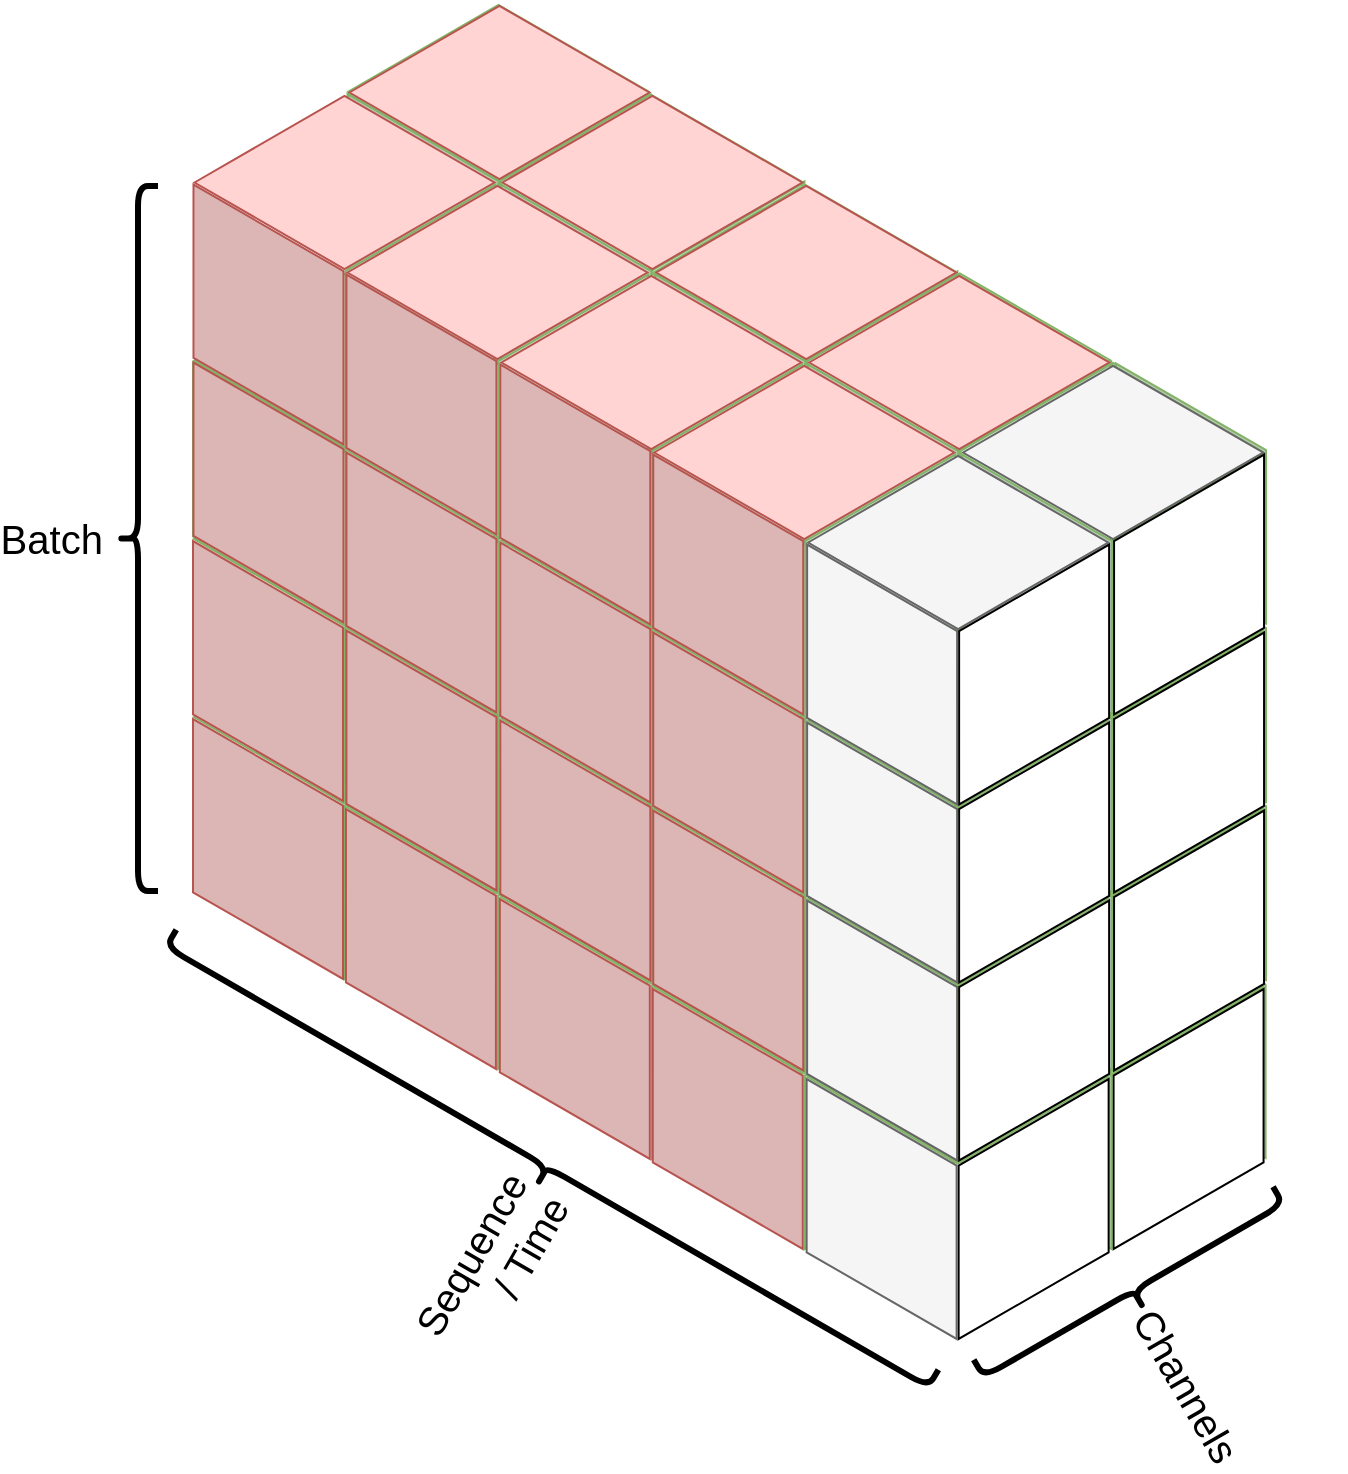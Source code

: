 <mxfile version="22.0.0" type="device">
  <diagram name="Página-1" id="rIqUe4WyIogmE3zDdpFF">
    <mxGraphModel dx="1459" dy="550" grid="1" gridSize="10" guides="1" tooltips="1" connect="1" arrows="1" fold="1" page="1" pageScale="1" pageWidth="827" pageHeight="1169" math="0" shadow="0">
      <root>
        <mxCell id="0" />
        <mxCell id="1" parent="0" />
        <mxCell id="FHGa05HmV8W9KMMEZWDE-86" value="" style="html=1;whiteSpace=wrap;aspect=fixed;shape=isoRectangle;strokeWidth=1;fillColor=#E5FAE4;strokeColor=#82b366;container=0;" parent="1" vertex="1">
          <mxGeometry x="179.47" y="270" width="150" height="90" as="geometry" />
        </mxCell>
        <mxCell id="FHGa05HmV8W9KMMEZWDE-87" value="" style="html=1;whiteSpace=wrap;aspect=fixed;shape=isoRectangle;rotation=-240;strokeWidth=1;fillColor=#d5e8d4;strokeColor=#82b366;container=0;" parent="1" vertex="1">
          <mxGeometry x="217.47" y="336" width="150" height="90" as="geometry" />
        </mxCell>
        <mxCell id="FHGa05HmV8W9KMMEZWDE-88" value="" style="html=1;whiteSpace=wrap;aspect=fixed;shape=isoRectangle;rotation=60;flipV=1;direction=west;fillColor=#BBCCBA;strokeColor=#82b366;container=0;" parent="1" vertex="1">
          <mxGeometry x="141.47" y="336" width="150" height="90" as="geometry" />
        </mxCell>
        <mxCell id="FHGa05HmV8W9KMMEZWDE-90" value="" style="html=1;whiteSpace=wrap;aspect=fixed;shape=isoRectangle;strokeWidth=1;fillColor=#E5FAE4;strokeColor=#82b366;container=0;" parent="1" vertex="1">
          <mxGeometry x="102" y="315" width="150" height="90" as="geometry" />
        </mxCell>
        <mxCell id="FHGa05HmV8W9KMMEZWDE-91" value="" style="html=1;whiteSpace=wrap;aspect=fixed;shape=isoRectangle;rotation=-240;strokeWidth=1;fillColor=#d5e8d4;strokeColor=#82b366;container=0;" parent="1" vertex="1">
          <mxGeometry x="140" y="381" width="150" height="90" as="geometry" />
        </mxCell>
        <mxCell id="FHGa05HmV8W9KMMEZWDE-92" value="" style="html=1;whiteSpace=wrap;aspect=fixed;shape=isoRectangle;rotation=60;flipV=1;direction=west;fillColor=#BBCCBA;strokeColor=#82b366;container=0;" parent="1" vertex="1">
          <mxGeometry x="64" y="381" width="150" height="90" as="geometry" />
        </mxCell>
        <mxCell id="FHGa05HmV8W9KMMEZWDE-142" value="" style="html=1;whiteSpace=wrap;aspect=fixed;shape=isoRectangle;strokeWidth=1;fillColor=#E5FAE4;strokeColor=#82b366;container=0;" parent="1" vertex="1">
          <mxGeometry x="255.94" y="315" width="150" height="90" as="geometry" />
        </mxCell>
        <mxCell id="FHGa05HmV8W9KMMEZWDE-143" value="" style="html=1;whiteSpace=wrap;aspect=fixed;shape=isoRectangle;rotation=-240;strokeWidth=1;fillColor=#d5e8d4;strokeColor=#82b366;container=0;" parent="1" vertex="1">
          <mxGeometry x="293.94" y="381" width="150" height="90" as="geometry" />
        </mxCell>
        <mxCell id="FHGa05HmV8W9KMMEZWDE-144" value="" style="html=1;whiteSpace=wrap;aspect=fixed;shape=isoRectangle;rotation=60;flipV=1;direction=west;fillColor=#BBCCBA;strokeColor=#82b366;container=0;" parent="1" vertex="1">
          <mxGeometry x="217.94" y="381" width="150" height="90" as="geometry" />
        </mxCell>
        <mxCell id="FHGa05HmV8W9KMMEZWDE-146" value="" style="html=1;whiteSpace=wrap;aspect=fixed;shape=isoRectangle;strokeWidth=1;fillColor=#E5FAE4;strokeColor=#82b366;container=0;" parent="1" vertex="1">
          <mxGeometry x="178.47" y="360" width="150" height="90" as="geometry" />
        </mxCell>
        <mxCell id="FHGa05HmV8W9KMMEZWDE-147" value="" style="html=1;whiteSpace=wrap;aspect=fixed;shape=isoRectangle;rotation=-240;strokeWidth=1;fillColor=#d5e8d4;strokeColor=#82b366;container=0;" parent="1" vertex="1">
          <mxGeometry x="216.47" y="426" width="150" height="90" as="geometry" />
        </mxCell>
        <mxCell id="FHGa05HmV8W9KMMEZWDE-148" value="" style="html=1;whiteSpace=wrap;aspect=fixed;shape=isoRectangle;rotation=60;flipV=1;direction=west;fillColor=#BBCCBA;strokeColor=#82b366;container=0;" parent="1" vertex="1">
          <mxGeometry x="140.47" y="426" width="150" height="90" as="geometry" />
        </mxCell>
        <mxCell id="FHGa05HmV8W9KMMEZWDE-150" value="" style="html=1;whiteSpace=wrap;aspect=fixed;shape=isoRectangle;strokeWidth=1;fillColor=#E5FAE4;strokeColor=#82b366;container=0;" parent="1" vertex="1">
          <mxGeometry x="332.88" y="360" width="150" height="90" as="geometry" />
        </mxCell>
        <mxCell id="FHGa05HmV8W9KMMEZWDE-151" value="" style="html=1;whiteSpace=wrap;aspect=fixed;shape=isoRectangle;rotation=-240;strokeWidth=1;fillColor=#d5e8d4;strokeColor=#82b366;container=0;" parent="1" vertex="1">
          <mxGeometry x="370.88" y="426" width="150" height="90" as="geometry" />
        </mxCell>
        <mxCell id="FHGa05HmV8W9KMMEZWDE-152" value="" style="html=1;whiteSpace=wrap;aspect=fixed;shape=isoRectangle;rotation=60;flipV=1;direction=west;fillColor=#BBCCBA;strokeColor=#82b366;container=0;" parent="1" vertex="1">
          <mxGeometry x="294.88" y="426" width="150" height="90" as="geometry" />
        </mxCell>
        <mxCell id="FHGa05HmV8W9KMMEZWDE-154" value="" style="html=1;whiteSpace=wrap;aspect=fixed;shape=isoRectangle;strokeWidth=1;fillColor=#E5FAE4;strokeColor=#82b366;container=0;" parent="1" vertex="1">
          <mxGeometry x="255.41" y="405" width="150" height="90" as="geometry" />
        </mxCell>
        <mxCell id="FHGa05HmV8W9KMMEZWDE-155" value="" style="html=1;whiteSpace=wrap;aspect=fixed;shape=isoRectangle;rotation=-240;strokeWidth=1;fillColor=#d5e8d4;strokeColor=#82b366;container=0;" parent="1" vertex="1">
          <mxGeometry x="293.41" y="471" width="150" height="90" as="geometry" />
        </mxCell>
        <mxCell id="FHGa05HmV8W9KMMEZWDE-156" value="" style="html=1;whiteSpace=wrap;aspect=fixed;shape=isoRectangle;rotation=60;flipV=1;direction=west;fillColor=#BBCCBA;strokeColor=#82b366;container=0;" parent="1" vertex="1">
          <mxGeometry x="217.41" y="471" width="150" height="90" as="geometry" />
        </mxCell>
        <mxCell id="FHGa05HmV8W9KMMEZWDE-158" value="" style="html=1;whiteSpace=wrap;aspect=fixed;shape=isoRectangle;strokeWidth=1;fillColor=#E5FAE4;strokeColor=#82b366;container=0;" parent="1" vertex="1">
          <mxGeometry x="409.35" y="405" width="150" height="90" as="geometry" />
        </mxCell>
        <mxCell id="FHGa05HmV8W9KMMEZWDE-159" value="" style="html=1;whiteSpace=wrap;aspect=fixed;shape=isoRectangle;rotation=-240;strokeWidth=1;fillColor=#d5e8d4;strokeColor=#82b366;container=0;" parent="1" vertex="1">
          <mxGeometry x="447.35" y="471" width="150" height="90" as="geometry" />
        </mxCell>
        <mxCell id="FHGa05HmV8W9KMMEZWDE-160" value="" style="html=1;whiteSpace=wrap;aspect=fixed;shape=isoRectangle;rotation=60;flipV=1;direction=west;fillColor=#BBCCBA;strokeColor=#82b366;container=0;" parent="1" vertex="1">
          <mxGeometry x="371.35" y="471" width="150" height="90" as="geometry" />
        </mxCell>
        <mxCell id="FHGa05HmV8W9KMMEZWDE-162" value="" style="html=1;whiteSpace=wrap;aspect=fixed;shape=isoRectangle;strokeWidth=1;fillColor=#E5FAE4;strokeColor=#82b366;container=0;" parent="1" vertex="1">
          <mxGeometry x="331.88" y="450" width="150" height="90" as="geometry" />
        </mxCell>
        <mxCell id="FHGa05HmV8W9KMMEZWDE-163" value="" style="html=1;whiteSpace=wrap;aspect=fixed;shape=isoRectangle;rotation=-240;strokeWidth=1;fillColor=#d5e8d4;strokeColor=#82b366;container=0;" parent="1" vertex="1">
          <mxGeometry x="369.88" y="516" width="150" height="90" as="geometry" />
        </mxCell>
        <mxCell id="FHGa05HmV8W9KMMEZWDE-164" value="" style="html=1;whiteSpace=wrap;aspect=fixed;shape=isoRectangle;rotation=60;flipV=1;direction=west;fillColor=#BBCCBA;strokeColor=#82b366;container=0;" parent="1" vertex="1">
          <mxGeometry x="293.88" y="516" width="150" height="90" as="geometry" />
        </mxCell>
        <mxCell id="FHGa05HmV8W9KMMEZWDE-168" value="" style="html=1;whiteSpace=wrap;aspect=fixed;shape=isoRectangle;rotation=60;flipV=1;direction=west;fillColor=#BBCCBA;strokeColor=#82b366;container=0;" parent="1" vertex="1">
          <mxGeometry x="448.29" y="516" width="150" height="90" as="geometry" />
        </mxCell>
        <mxCell id="FHGa05HmV8W9KMMEZWDE-170" value="" style="html=1;whiteSpace=wrap;aspect=fixed;shape=isoRectangle;strokeWidth=1;fillColor=#E5FAE4;strokeColor=#82b366;container=0;" parent="1" vertex="1">
          <mxGeometry x="408.82" y="495" width="150" height="90" as="geometry" />
        </mxCell>
        <mxCell id="FHGa05HmV8W9KMMEZWDE-171" value="" style="html=1;whiteSpace=wrap;aspect=fixed;shape=isoRectangle;rotation=-240;strokeWidth=1;fillColor=#EAFFE9;strokeColor=#82b366;container=0;" parent="1" vertex="1">
          <mxGeometry x="446.82" y="561" width="150" height="90" as="geometry" />
        </mxCell>
        <mxCell id="FHGa05HmV8W9KMMEZWDE-172" value="" style="html=1;whiteSpace=wrap;aspect=fixed;shape=isoRectangle;rotation=60;flipV=1;direction=west;fillColor=#bbccbb;strokeColor=#d6b656;container=0;" parent="1" vertex="1">
          <mxGeometry x="370.82" y="561" width="150" height="90" as="geometry" />
        </mxCell>
        <mxCell id="FHGa05HmV8W9KMMEZWDE-174" value="" style="html=1;whiteSpace=wrap;aspect=fixed;shape=isoRectangle;strokeWidth=1;fillColor=#E5FAE4;strokeColor=#82b366;container=0;" parent="1" vertex="1">
          <mxGeometry x="179.47" y="181" width="150" height="90" as="geometry" />
        </mxCell>
        <mxCell id="FHGa05HmV8W9KMMEZWDE-175" value="" style="html=1;whiteSpace=wrap;aspect=fixed;shape=isoRectangle;rotation=-240;strokeWidth=1;fillColor=#d5e8d4;strokeColor=#82b366;container=0;" parent="1" vertex="1">
          <mxGeometry x="217.47" y="247" width="150" height="90" as="geometry" />
        </mxCell>
        <mxCell id="FHGa05HmV8W9KMMEZWDE-176" value="" style="html=1;whiteSpace=wrap;aspect=fixed;shape=isoRectangle;rotation=60;flipV=1;direction=west;fillColor=#BBCCBA;strokeColor=#82b366;container=0;" parent="1" vertex="1">
          <mxGeometry x="141.47" y="247" width="150" height="90" as="geometry" />
        </mxCell>
        <mxCell id="FHGa05HmV8W9KMMEZWDE-178" value="" style="html=1;whiteSpace=wrap;aspect=fixed;shape=isoRectangle;strokeWidth=1;fillColor=#E5FAE4;strokeColor=#82b366;container=0;" parent="1" vertex="1">
          <mxGeometry x="102" y="226" width="150" height="90" as="geometry" />
        </mxCell>
        <mxCell id="FHGa05HmV8W9KMMEZWDE-179" value="" style="html=1;whiteSpace=wrap;aspect=fixed;shape=isoRectangle;rotation=-240;strokeWidth=1;fillColor=#d5e8d4;strokeColor=#82b366;container=0;" parent="1" vertex="1">
          <mxGeometry x="140" y="292" width="150" height="90" as="geometry" />
        </mxCell>
        <mxCell id="FHGa05HmV8W9KMMEZWDE-180" value="" style="html=1;whiteSpace=wrap;aspect=fixed;shape=isoRectangle;rotation=60;flipV=1;direction=west;fillColor=#BBCCBA;strokeColor=#82b366;container=0;" parent="1" vertex="1">
          <mxGeometry x="64" y="292" width="150" height="90" as="geometry" />
        </mxCell>
        <mxCell id="FHGa05HmV8W9KMMEZWDE-182" value="" style="html=1;whiteSpace=wrap;aspect=fixed;shape=isoRectangle;strokeWidth=1;fillColor=#E5FAE4;strokeColor=#82b366;container=0;" parent="1" vertex="1">
          <mxGeometry x="255.94" y="226" width="150" height="90" as="geometry" />
        </mxCell>
        <mxCell id="FHGa05HmV8W9KMMEZWDE-183" value="" style="html=1;whiteSpace=wrap;aspect=fixed;shape=isoRectangle;rotation=-240;strokeWidth=1;fillColor=#d5e8d4;strokeColor=#82b366;container=0;" parent="1" vertex="1">
          <mxGeometry x="293.94" y="292" width="150" height="90" as="geometry" />
        </mxCell>
        <mxCell id="FHGa05HmV8W9KMMEZWDE-184" value="" style="html=1;whiteSpace=wrap;aspect=fixed;shape=isoRectangle;rotation=60;flipV=1;direction=west;fillColor=#BBCCBA;strokeColor=#82b366;container=0;" parent="1" vertex="1">
          <mxGeometry x="217.94" y="292" width="150" height="90" as="geometry" />
        </mxCell>
        <mxCell id="FHGa05HmV8W9KMMEZWDE-186" value="" style="html=1;whiteSpace=wrap;aspect=fixed;shape=isoRectangle;strokeWidth=1;fillColor=#E5FAE4;strokeColor=#82b366;container=0;" parent="1" vertex="1">
          <mxGeometry x="178.47" y="271" width="150" height="90" as="geometry" />
        </mxCell>
        <mxCell id="FHGa05HmV8W9KMMEZWDE-187" value="" style="html=1;whiteSpace=wrap;aspect=fixed;shape=isoRectangle;rotation=-240;strokeWidth=1;fillColor=#d5e8d4;strokeColor=#82b366;container=0;" parent="1" vertex="1">
          <mxGeometry x="216.47" y="337" width="150" height="90" as="geometry" />
        </mxCell>
        <mxCell id="FHGa05HmV8W9KMMEZWDE-188" value="" style="html=1;whiteSpace=wrap;aspect=fixed;shape=isoRectangle;rotation=60;flipV=1;direction=west;fillColor=#BBCCBA;strokeColor=#82b366;container=0;" parent="1" vertex="1">
          <mxGeometry x="140.47" y="337" width="150" height="90" as="geometry" />
        </mxCell>
        <mxCell id="FHGa05HmV8W9KMMEZWDE-190" value="" style="html=1;whiteSpace=wrap;aspect=fixed;shape=isoRectangle;strokeWidth=1;fillColor=#E5FAE4;strokeColor=#82b366;container=0;" parent="1" vertex="1">
          <mxGeometry x="332.88" y="271" width="150" height="90" as="geometry" />
        </mxCell>
        <mxCell id="FHGa05HmV8W9KMMEZWDE-191" value="" style="html=1;whiteSpace=wrap;aspect=fixed;shape=isoRectangle;rotation=-240;strokeWidth=1;fillColor=#d5e8d4;strokeColor=#82b366;container=0;" parent="1" vertex="1">
          <mxGeometry x="370.88" y="337" width="150" height="90" as="geometry" />
        </mxCell>
        <mxCell id="FHGa05HmV8W9KMMEZWDE-192" value="" style="html=1;whiteSpace=wrap;aspect=fixed;shape=isoRectangle;rotation=60;flipV=1;direction=west;fillColor=#BBCCBA;strokeColor=#82b366;container=0;" parent="1" vertex="1">
          <mxGeometry x="294.88" y="337" width="150" height="90" as="geometry" />
        </mxCell>
        <mxCell id="FHGa05HmV8W9KMMEZWDE-194" value="" style="html=1;whiteSpace=wrap;aspect=fixed;shape=isoRectangle;strokeWidth=1;fillColor=#E5FAE4;strokeColor=#82b366;container=0;" parent="1" vertex="1">
          <mxGeometry x="255.41" y="316" width="150" height="90" as="geometry" />
        </mxCell>
        <mxCell id="FHGa05HmV8W9KMMEZWDE-195" value="" style="html=1;whiteSpace=wrap;aspect=fixed;shape=isoRectangle;rotation=-240;strokeWidth=1;fillColor=#d5e8d4;strokeColor=#82b366;container=0;" parent="1" vertex="1">
          <mxGeometry x="293.41" y="382" width="150" height="90" as="geometry" />
        </mxCell>
        <mxCell id="FHGa05HmV8W9KMMEZWDE-196" value="" style="html=1;whiteSpace=wrap;aspect=fixed;shape=isoRectangle;rotation=60;flipV=1;direction=west;fillColor=#BBCCBA;strokeColor=#82b366;container=0;" parent="1" vertex="1">
          <mxGeometry x="217.41" y="382" width="150" height="90" as="geometry" />
        </mxCell>
        <mxCell id="FHGa05HmV8W9KMMEZWDE-198" value="" style="html=1;whiteSpace=wrap;aspect=fixed;shape=isoRectangle;strokeWidth=1;fillColor=#E5FAE4;strokeColor=#82b366;container=0;" parent="1" vertex="1">
          <mxGeometry x="409.35" y="316" width="150" height="90" as="geometry" />
        </mxCell>
        <mxCell id="FHGa05HmV8W9KMMEZWDE-199" value="" style="html=1;whiteSpace=wrap;aspect=fixed;shape=isoRectangle;rotation=-240;strokeWidth=1;fillColor=#d5e8d4;strokeColor=#82b366;container=0;" parent="1" vertex="1">
          <mxGeometry x="447.35" y="382" width="150" height="90" as="geometry" />
        </mxCell>
        <mxCell id="FHGa05HmV8W9KMMEZWDE-200" value="" style="html=1;whiteSpace=wrap;aspect=fixed;shape=isoRectangle;rotation=60;flipV=1;direction=west;fillColor=#BBCCBA;strokeColor=#82b366;container=0;" parent="1" vertex="1">
          <mxGeometry x="371.35" y="382" width="150" height="90" as="geometry" />
        </mxCell>
        <mxCell id="FHGa05HmV8W9KMMEZWDE-202" value="" style="html=1;whiteSpace=wrap;aspect=fixed;shape=isoRectangle;strokeWidth=1;fillColor=#E5FAE4;strokeColor=#82b366;container=0;" parent="1" vertex="1">
          <mxGeometry x="331.88" y="361" width="150" height="90" as="geometry" />
        </mxCell>
        <mxCell id="FHGa05HmV8W9KMMEZWDE-203" value="" style="html=1;whiteSpace=wrap;aspect=fixed;shape=isoRectangle;rotation=-240;strokeWidth=1;fillColor=#d5e8d4;strokeColor=#82b366;container=0;" parent="1" vertex="1">
          <mxGeometry x="369.88" y="427" width="150" height="90" as="geometry" />
        </mxCell>
        <mxCell id="FHGa05HmV8W9KMMEZWDE-204" value="" style="html=1;whiteSpace=wrap;aspect=fixed;shape=isoRectangle;rotation=60;flipV=1;direction=west;fillColor=#BBCCBA;strokeColor=#82b366;container=0;" parent="1" vertex="1">
          <mxGeometry x="293.88" y="427" width="150" height="90" as="geometry" />
        </mxCell>
        <mxCell id="FHGa05HmV8W9KMMEZWDE-208" value="" style="html=1;whiteSpace=wrap;aspect=fixed;shape=isoRectangle;rotation=60;flipV=1;direction=west;fillColor=#BBCCBA;strokeColor=#82b366;container=0;" parent="1" vertex="1">
          <mxGeometry x="448.29" y="427" width="150" height="90" as="geometry" />
        </mxCell>
        <mxCell id="FHGa05HmV8W9KMMEZWDE-210" value="" style="html=1;whiteSpace=wrap;aspect=fixed;shape=isoRectangle;strokeWidth=1;fillColor=#E5FAE4;strokeColor=#82b366;container=0;" parent="1" vertex="1">
          <mxGeometry x="408.82" y="406" width="150" height="90" as="geometry" />
        </mxCell>
        <mxCell id="FHGa05HmV8W9KMMEZWDE-211" value="" style="html=1;whiteSpace=wrap;aspect=fixed;shape=isoRectangle;rotation=-240;strokeWidth=1;fillColor=#EAFFE9;strokeColor=#82b366;container=0;" parent="1" vertex="1">
          <mxGeometry x="446.82" y="472" width="150" height="90" as="geometry" />
        </mxCell>
        <mxCell id="FHGa05HmV8W9KMMEZWDE-212" value="" style="html=1;whiteSpace=wrap;aspect=fixed;shape=isoRectangle;rotation=60;flipV=1;direction=west;fillColor=#bbccbb;strokeColor=#d6b656;container=0;" parent="1" vertex="1">
          <mxGeometry x="370.82" y="472" width="150" height="90" as="geometry" />
        </mxCell>
        <mxCell id="FHGa05HmV8W9KMMEZWDE-215" value="" style="html=1;whiteSpace=wrap;aspect=fixed;shape=isoRectangle;rotation=-240;strokeWidth=1;fillColor=#d5e8d4;strokeColor=#82b366;container=0;" parent="1" vertex="1">
          <mxGeometry x="217.47" y="158" width="150" height="90" as="geometry" />
        </mxCell>
        <mxCell id="FHGa05HmV8W9KMMEZWDE-216" value="" style="html=1;whiteSpace=wrap;aspect=fixed;shape=isoRectangle;rotation=60;flipV=1;direction=west;fillColor=#BBCCBA;strokeColor=#82b366;container=0;" parent="1" vertex="1">
          <mxGeometry x="141.47" y="158" width="150" height="90" as="geometry" />
        </mxCell>
        <mxCell id="FHGa05HmV8W9KMMEZWDE-218" value="" style="html=1;whiteSpace=wrap;aspect=fixed;shape=isoRectangle;strokeWidth=1;fillColor=#E5FAE4;strokeColor=#82b366;container=0;" parent="1" vertex="1">
          <mxGeometry x="102" y="137" width="150" height="90" as="geometry" />
        </mxCell>
        <mxCell id="FHGa05HmV8W9KMMEZWDE-219" value="" style="html=1;whiteSpace=wrap;aspect=fixed;shape=isoRectangle;rotation=-240;strokeWidth=1;fillColor=#d5e8d4;strokeColor=#82b366;container=0;" parent="1" vertex="1">
          <mxGeometry x="140" y="203" width="150" height="90" as="geometry" />
        </mxCell>
        <mxCell id="FHGa05HmV8W9KMMEZWDE-220" value="" style="html=1;whiteSpace=wrap;aspect=fixed;shape=isoRectangle;rotation=60;flipV=1;direction=west;fillColor=#BBCCBA;strokeColor=#82b366;container=0;" parent="1" vertex="1">
          <mxGeometry x="64" y="203" width="150" height="90" as="geometry" />
        </mxCell>
        <mxCell id="FHGa05HmV8W9KMMEZWDE-223" value="" style="html=1;whiteSpace=wrap;aspect=fixed;shape=isoRectangle;rotation=-240;strokeWidth=1;fillColor=#d5e8d4;strokeColor=#82b366;container=0;" parent="1" vertex="1">
          <mxGeometry x="293.94" y="203" width="150" height="90" as="geometry" />
        </mxCell>
        <mxCell id="FHGa05HmV8W9KMMEZWDE-224" value="" style="html=1;whiteSpace=wrap;aspect=fixed;shape=isoRectangle;rotation=60;flipV=1;direction=west;fillColor=#BBCCBA;strokeColor=#82b366;container=0;" parent="1" vertex="1">
          <mxGeometry x="217.94" y="203" width="150" height="90" as="geometry" />
        </mxCell>
        <mxCell id="FHGa05HmV8W9KMMEZWDE-226" value="" style="html=1;whiteSpace=wrap;aspect=fixed;shape=isoRectangle;strokeWidth=1;fillColor=#E5FAE4;strokeColor=#82b366;container=0;" parent="1" vertex="1">
          <mxGeometry x="178.47" y="182" width="150" height="90" as="geometry" />
        </mxCell>
        <mxCell id="FHGa05HmV8W9KMMEZWDE-227" value="" style="html=1;whiteSpace=wrap;aspect=fixed;shape=isoRectangle;rotation=-240;strokeWidth=1;fillColor=#d5e8d4;strokeColor=#82b366;container=0;" parent="1" vertex="1">
          <mxGeometry x="216.47" y="248" width="150" height="90" as="geometry" />
        </mxCell>
        <mxCell id="FHGa05HmV8W9KMMEZWDE-228" value="" style="html=1;whiteSpace=wrap;aspect=fixed;shape=isoRectangle;rotation=60;flipV=1;direction=west;fillColor=#BBCCBA;strokeColor=#82b366;container=0;" parent="1" vertex="1">
          <mxGeometry x="140.47" y="248" width="150" height="90" as="geometry" />
        </mxCell>
        <mxCell id="FHGa05HmV8W9KMMEZWDE-230" value="" style="html=1;whiteSpace=wrap;aspect=fixed;shape=isoRectangle;strokeWidth=1;fillColor=#E5FAE4;strokeColor=#82b366;container=0;" parent="1" vertex="1">
          <mxGeometry x="332.88" y="182" width="150" height="90" as="geometry" />
        </mxCell>
        <mxCell id="FHGa05HmV8W9KMMEZWDE-231" value="" style="html=1;whiteSpace=wrap;aspect=fixed;shape=isoRectangle;rotation=-240;strokeWidth=1;fillColor=#d5e8d4;strokeColor=#82b366;container=0;" parent="1" vertex="1">
          <mxGeometry x="370.88" y="248" width="150" height="90" as="geometry" />
        </mxCell>
        <mxCell id="FHGa05HmV8W9KMMEZWDE-232" value="" style="html=1;whiteSpace=wrap;aspect=fixed;shape=isoRectangle;rotation=60;flipV=1;direction=west;fillColor=#BBCCBA;strokeColor=#82b366;container=0;" parent="1" vertex="1">
          <mxGeometry x="294.88" y="248" width="150" height="90" as="geometry" />
        </mxCell>
        <mxCell id="FHGa05HmV8W9KMMEZWDE-234" value="" style="html=1;whiteSpace=wrap;aspect=fixed;shape=isoRectangle;strokeWidth=1;fillColor=#E5FAE4;strokeColor=#82b366;container=0;" parent="1" vertex="1">
          <mxGeometry x="255.41" y="227" width="150" height="90" as="geometry" />
        </mxCell>
        <mxCell id="FHGa05HmV8W9KMMEZWDE-235" value="" style="html=1;whiteSpace=wrap;aspect=fixed;shape=isoRectangle;rotation=-240;strokeWidth=1;fillColor=#d5e8d4;strokeColor=#82b366;container=0;" parent="1" vertex="1">
          <mxGeometry x="293.41" y="293" width="150" height="90" as="geometry" />
        </mxCell>
        <mxCell id="FHGa05HmV8W9KMMEZWDE-236" value="" style="html=1;whiteSpace=wrap;aspect=fixed;shape=isoRectangle;rotation=60;flipV=1;direction=west;fillColor=#BBCCBA;strokeColor=#82b366;container=0;" parent="1" vertex="1">
          <mxGeometry x="217.41" y="293" width="150" height="90" as="geometry" />
        </mxCell>
        <mxCell id="FHGa05HmV8W9KMMEZWDE-238" value="" style="html=1;whiteSpace=wrap;aspect=fixed;shape=isoRectangle;strokeWidth=1;fillColor=#E5FAE4;strokeColor=#82b366;container=0;" parent="1" vertex="1">
          <mxGeometry x="409.35" y="227" width="150" height="90" as="geometry" />
        </mxCell>
        <mxCell id="FHGa05HmV8W9KMMEZWDE-239" value="" style="html=1;whiteSpace=wrap;aspect=fixed;shape=isoRectangle;rotation=-240;strokeWidth=1;fillColor=#d5e8d4;strokeColor=#82b366;container=0;" parent="1" vertex="1">
          <mxGeometry x="447.35" y="293" width="150" height="90" as="geometry" />
        </mxCell>
        <mxCell id="FHGa05HmV8W9KMMEZWDE-240" value="" style="html=1;whiteSpace=wrap;aspect=fixed;shape=isoRectangle;rotation=60;flipV=1;direction=west;fillColor=#BBCCBA;strokeColor=#82b366;container=0;" parent="1" vertex="1">
          <mxGeometry x="371.35" y="293" width="150" height="90" as="geometry" />
        </mxCell>
        <mxCell id="FHGa05HmV8W9KMMEZWDE-242" value="" style="html=1;whiteSpace=wrap;aspect=fixed;shape=isoRectangle;strokeWidth=1;fillColor=#E5FAE4;strokeColor=#82b366;container=0;" parent="1" vertex="1">
          <mxGeometry x="331.88" y="272" width="150" height="90" as="geometry" />
        </mxCell>
        <mxCell id="FHGa05HmV8W9KMMEZWDE-243" value="" style="html=1;whiteSpace=wrap;aspect=fixed;shape=isoRectangle;rotation=-240;strokeWidth=1;fillColor=#d5e8d4;strokeColor=#82b366;container=0;" parent="1" vertex="1">
          <mxGeometry x="369.88" y="338" width="150" height="90" as="geometry" />
        </mxCell>
        <mxCell id="FHGa05HmV8W9KMMEZWDE-244" value="" style="html=1;whiteSpace=wrap;aspect=fixed;shape=isoRectangle;rotation=60;flipV=1;direction=west;fillColor=#BBCCBA;strokeColor=#82b366;container=0;" parent="1" vertex="1">
          <mxGeometry x="293.88" y="338" width="150" height="90" as="geometry" />
        </mxCell>
        <mxCell id="FHGa05HmV8W9KMMEZWDE-248" value="" style="html=1;whiteSpace=wrap;aspect=fixed;shape=isoRectangle;rotation=60;flipV=1;direction=west;fillColor=#BBCCBA;strokeColor=#82b366;container=0;" parent="1" vertex="1">
          <mxGeometry x="448.29" y="338" width="150" height="90" as="geometry" />
        </mxCell>
        <mxCell id="FHGa05HmV8W9KMMEZWDE-250" value="" style="html=1;whiteSpace=wrap;aspect=fixed;shape=isoRectangle;strokeWidth=1;fillColor=#e5fae4;strokeColor=#82b366;container=0;" parent="1" vertex="1">
          <mxGeometry x="408.82" y="317" width="150" height="90" as="geometry" />
        </mxCell>
        <mxCell id="FHGa05HmV8W9KMMEZWDE-251" value="" style="html=1;whiteSpace=wrap;aspect=fixed;shape=isoRectangle;rotation=-240;strokeWidth=1;fillColor=#EAFFE9;strokeColor=#82b366;container=0;" parent="1" vertex="1">
          <mxGeometry x="446.82" y="383" width="150" height="90" as="geometry" />
        </mxCell>
        <mxCell id="FHGa05HmV8W9KMMEZWDE-252" value="" style="html=1;whiteSpace=wrap;aspect=fixed;shape=isoRectangle;rotation=60;flipV=1;direction=west;fillColor=#bbccbb;strokeColor=#82b366;container=0;" parent="1" vertex="1">
          <mxGeometry x="370.82" y="383" width="150" height="90" as="geometry" />
        </mxCell>
        <mxCell id="vK0zOUk7TIPSTApoR2ex-3" value="" style="html=1;whiteSpace=wrap;aspect=fixed;shape=isoRectangle;strokeWidth=1;fillColor=#E5FAE4;strokeColor=#82b366;container=0;" parent="1" vertex="1">
          <mxGeometry x="102.47" y="315.5" width="150" height="90" as="geometry" />
        </mxCell>
        <mxCell id="vK0zOUk7TIPSTApoR2ex-4" value="" style="html=1;whiteSpace=wrap;aspect=fixed;shape=isoRectangle;rotation=-240;strokeWidth=1;fillColor=#d5e8d4;strokeColor=#82b366;container=0;" parent="1" vertex="1">
          <mxGeometry x="140.47" y="381.5" width="150" height="90" as="geometry" />
        </mxCell>
        <mxCell id="vK0zOUk7TIPSTApoR2ex-5" value="" style="html=1;whiteSpace=wrap;aspect=fixed;shape=isoRectangle;rotation=60;flipV=1;direction=west;fillColor=#BBCCBA;strokeColor=#82b366;container=0;" parent="1" vertex="1">
          <mxGeometry x="64.47" y="381.5" width="150" height="90" as="geometry" />
        </mxCell>
        <mxCell id="vK0zOUk7TIPSTApoR2ex-6" value="" style="html=1;whiteSpace=wrap;aspect=fixed;shape=isoRectangle;strokeWidth=1;fillColor=#E5FAE4;strokeColor=#82b366;container=0;" parent="1" vertex="1">
          <mxGeometry x="25" y="360.5" width="150" height="90" as="geometry" />
        </mxCell>
        <mxCell id="vK0zOUk7TIPSTApoR2ex-7" value="" style="html=1;whiteSpace=wrap;aspect=fixed;shape=isoRectangle;rotation=-240;strokeWidth=1;fillColor=#d5e8d4;strokeColor=#82b366;container=0;" parent="1" vertex="1">
          <mxGeometry x="63" y="426.5" width="150" height="90" as="geometry" />
        </mxCell>
        <mxCell id="vK0zOUk7TIPSTApoR2ex-8" value="" style="html=1;whiteSpace=wrap;aspect=fixed;shape=isoRectangle;rotation=60;flipV=1;direction=west;fillColor=#DBB6B4;strokeColor=#b85450;container=0;" parent="1" vertex="1">
          <mxGeometry x="-13" y="426.5" width="150" height="90" as="geometry" />
        </mxCell>
        <mxCell id="vK0zOUk7TIPSTApoR2ex-9" value="" style="html=1;whiteSpace=wrap;aspect=fixed;shape=isoRectangle;strokeWidth=1;fillColor=#E5FAE4;strokeColor=#82b366;container=0;" parent="1" vertex="1">
          <mxGeometry x="178.94" y="360.5" width="150" height="90" as="geometry" />
        </mxCell>
        <mxCell id="vK0zOUk7TIPSTApoR2ex-10" value="" style="html=1;whiteSpace=wrap;aspect=fixed;shape=isoRectangle;rotation=-240;strokeWidth=1;fillColor=#d5e8d4;strokeColor=#82b366;container=0;" parent="1" vertex="1">
          <mxGeometry x="216.94" y="426.5" width="150" height="90" as="geometry" />
        </mxCell>
        <mxCell id="vK0zOUk7TIPSTApoR2ex-11" value="" style="html=1;whiteSpace=wrap;aspect=fixed;shape=isoRectangle;rotation=60;flipV=1;direction=west;fillColor=#BBCCBA;strokeColor=#82b366;container=0;" parent="1" vertex="1">
          <mxGeometry x="140.94" y="426.5" width="150" height="90" as="geometry" />
        </mxCell>
        <mxCell id="vK0zOUk7TIPSTApoR2ex-12" value="" style="html=1;whiteSpace=wrap;aspect=fixed;shape=isoRectangle;strokeWidth=1;fillColor=#E5FAE4;strokeColor=#82b366;container=0;" parent="1" vertex="1">
          <mxGeometry x="101.47" y="405.5" width="150" height="90" as="geometry" />
        </mxCell>
        <mxCell id="vK0zOUk7TIPSTApoR2ex-13" value="" style="html=1;whiteSpace=wrap;aspect=fixed;shape=isoRectangle;rotation=-240;strokeWidth=1;fillColor=#d5e8d4;strokeColor=#82b366;container=0;" parent="1" vertex="1">
          <mxGeometry x="139.47" y="471.5" width="150" height="90" as="geometry" />
        </mxCell>
        <mxCell id="vK0zOUk7TIPSTApoR2ex-14" value="" style="html=1;whiteSpace=wrap;aspect=fixed;shape=isoRectangle;rotation=60;flipV=1;direction=west;fillColor=#DBB6B4;strokeColor=#b85450;container=0;" parent="1" vertex="1">
          <mxGeometry x="63.47" y="471.5" width="150" height="90" as="geometry" />
        </mxCell>
        <mxCell id="vK0zOUk7TIPSTApoR2ex-15" value="&lt;font style=&quot;font-size: 20px;&quot;&gt;Sequence / Time&lt;/font&gt;" style="shape=curlyBracket;whiteSpace=wrap;html=1;rounded=1;labelPosition=left;verticalLabelPosition=middle;align=right;verticalAlign=middle;rotation=-60;strokeWidth=3;container=0;" parent="1" vertex="1">
          <mxGeometry x="191.659" y="410.5" width="20" height="440" as="geometry" />
        </mxCell>
        <mxCell id="vK0zOUk7TIPSTApoR2ex-16" value="" style="html=1;whiteSpace=wrap;aspect=fixed;shape=isoRectangle;strokeWidth=1;fillColor=#E5FAE4;strokeColor=#82b366;container=0;" parent="1" vertex="1">
          <mxGeometry x="255.88" y="405.5" width="150" height="90" as="geometry" />
        </mxCell>
        <mxCell id="vK0zOUk7TIPSTApoR2ex-17" value="" style="html=1;whiteSpace=wrap;aspect=fixed;shape=isoRectangle;rotation=-240;strokeWidth=1;fillColor=#d5e8d4;strokeColor=#82b366;container=0;" parent="1" vertex="1">
          <mxGeometry x="293.88" y="471.5" width="150" height="90" as="geometry" />
        </mxCell>
        <mxCell id="vK0zOUk7TIPSTApoR2ex-18" value="" style="html=1;whiteSpace=wrap;aspect=fixed;shape=isoRectangle;rotation=60;flipV=1;direction=west;fillColor=#BBCCBA;strokeColor=#82b366;container=0;" parent="1" vertex="1">
          <mxGeometry x="217.88" y="471.5" width="150" height="90" as="geometry" />
        </mxCell>
        <mxCell id="vK0zOUk7TIPSTApoR2ex-19" value="" style="html=1;whiteSpace=wrap;aspect=fixed;shape=isoRectangle;strokeWidth=1;fillColor=#E5FAE4;strokeColor=#82b366;container=0;" parent="1" vertex="1">
          <mxGeometry x="178.41" y="450.5" width="150" height="90" as="geometry" />
        </mxCell>
        <mxCell id="vK0zOUk7TIPSTApoR2ex-20" value="" style="html=1;whiteSpace=wrap;aspect=fixed;shape=isoRectangle;rotation=-240;strokeWidth=1;fillColor=#d5e8d4;strokeColor=#82b366;container=0;" parent="1" vertex="1">
          <mxGeometry x="216.41" y="516.5" width="150" height="90" as="geometry" />
        </mxCell>
        <mxCell id="vK0zOUk7TIPSTApoR2ex-21" value="" style="html=1;whiteSpace=wrap;aspect=fixed;shape=isoRectangle;rotation=60;flipV=1;direction=west;fillColor=#DBB6B4;strokeColor=#b85450;container=0;" parent="1" vertex="1">
          <mxGeometry x="140.41" y="516.5" width="150" height="90" as="geometry" />
        </mxCell>
        <mxCell id="vK0zOUk7TIPSTApoR2ex-22" value="" style="html=1;whiteSpace=wrap;aspect=fixed;shape=isoRectangle;strokeWidth=1;fillColor=#E5FAE4;strokeColor=#82b366;container=0;" parent="1" vertex="1">
          <mxGeometry x="332.35" y="450.5" width="150" height="90" as="geometry" />
        </mxCell>
        <mxCell id="vK0zOUk7TIPSTApoR2ex-23" value="" style="html=1;whiteSpace=wrap;aspect=fixed;shape=isoRectangle;rotation=-240;strokeWidth=1;fillColor=#d5e8d4;strokeColor=#82b366;container=0;" parent="1" vertex="1">
          <mxGeometry x="370.35" y="516.5" width="150" height="90" as="geometry" />
        </mxCell>
        <mxCell id="vK0zOUk7TIPSTApoR2ex-24" value="" style="html=1;whiteSpace=wrap;aspect=fixed;shape=isoRectangle;rotation=60;flipV=1;direction=west;fillColor=#BBCCBA;strokeColor=#82b366;container=0;" parent="1" vertex="1">
          <mxGeometry x="294.35" y="516.5" width="150" height="90" as="geometry" />
        </mxCell>
        <mxCell id="vK0zOUk7TIPSTApoR2ex-25" value="" style="html=1;whiteSpace=wrap;aspect=fixed;shape=isoRectangle;strokeWidth=1;fillColor=#E5FAE4;strokeColor=#82b366;container=0;" parent="1" vertex="1">
          <mxGeometry x="254.88" y="495.5" width="150" height="90" as="geometry" />
        </mxCell>
        <mxCell id="vK0zOUk7TIPSTApoR2ex-26" value="" style="html=1;whiteSpace=wrap;aspect=fixed;shape=isoRectangle;rotation=-240;strokeWidth=1;fillColor=#d5e8d4;strokeColor=#82b366;container=0;" parent="1" vertex="1">
          <mxGeometry x="292.88" y="561.5" width="150" height="90" as="geometry" />
        </mxCell>
        <mxCell id="vK0zOUk7TIPSTApoR2ex-27" value="" style="html=1;whiteSpace=wrap;aspect=fixed;shape=isoRectangle;rotation=60;flipV=1;direction=west;fillColor=#DBB6B4;strokeColor=#b85450;container=0;" parent="1" vertex="1">
          <mxGeometry x="216.88" y="561.5" width="150" height="90" as="geometry" />
        </mxCell>
        <mxCell id="vK0zOUk7TIPSTApoR2ex-28" value="" style="html=1;whiteSpace=wrap;aspect=fixed;shape=isoRectangle;strokeWidth=1;fillColor=#E5FAE4;strokeColor=#82b366;container=0;" parent="1" vertex="1">
          <mxGeometry x="409.29" y="495.5" width="150" height="90" as="geometry" />
        </mxCell>
        <mxCell id="vK0zOUk7TIPSTApoR2ex-29" value="" style="html=1;whiteSpace=wrap;aspect=fixed;shape=isoRectangle;rotation=-240;strokeWidth=1;container=0;" parent="1" vertex="1">
          <mxGeometry x="447.29" y="561.5" width="150" height="90" as="geometry" />
        </mxCell>
        <mxCell id="vK0zOUk7TIPSTApoR2ex-30" value="" style="html=1;whiteSpace=wrap;aspect=fixed;shape=isoRectangle;rotation=60;flipV=1;direction=west;fillColor=#BBCCBA;strokeColor=#82b366;container=0;" parent="1" vertex="1">
          <mxGeometry x="371.29" y="561.5" width="150" height="90" as="geometry" />
        </mxCell>
        <mxCell id="vK0zOUk7TIPSTApoR2ex-31" value="" style="html=1;whiteSpace=wrap;aspect=fixed;shape=isoRectangle;strokeWidth=1;fillColor=#E5FAE4;strokeColor=#82b366;container=0;" parent="1" vertex="1">
          <mxGeometry x="331.82" y="540.5" width="150" height="90" as="geometry" />
        </mxCell>
        <mxCell id="vK0zOUk7TIPSTApoR2ex-32" value="" style="html=1;whiteSpace=wrap;aspect=fixed;shape=isoRectangle;rotation=-240;strokeWidth=1;container=0;" parent="1" vertex="1">
          <mxGeometry x="369.82" y="606.5" width="150" height="90" as="geometry" />
        </mxCell>
        <mxCell id="vK0zOUk7TIPSTApoR2ex-33" value="" style="html=1;whiteSpace=wrap;aspect=fixed;shape=isoRectangle;rotation=60;flipV=1;direction=west;container=0;fillColor=#f5f5f5;fontColor=#333333;strokeColor=#666666;" parent="1" vertex="1">
          <mxGeometry x="293.82" y="606.5" width="150" height="90" as="geometry" />
        </mxCell>
        <mxCell id="vK0zOUk7TIPSTApoR2ex-34" value="&lt;font style=&quot;&quot;&gt;&lt;font style=&quot;font-size: 20px;&quot;&gt;Channels&lt;/font&gt;&lt;br&gt;&lt;/font&gt;" style="shape=curlyBracket;whiteSpace=wrap;html=1;rounded=1;flipH=1;labelPosition=right;verticalLabelPosition=middle;align=left;verticalAlign=middle;rotation=60;strokeWidth=3;container=0;" parent="1" vertex="1">
          <mxGeometry x="484.69" y="605.89" width="20" height="172.81" as="geometry" />
        </mxCell>
        <mxCell id="vK0zOUk7TIPSTApoR2ex-35" value="" style="html=1;whiteSpace=wrap;aspect=fixed;shape=isoRectangle;strokeWidth=1;fillColor=#E5FAE4;strokeColor=#82b366;container=0;" parent="1" vertex="1">
          <mxGeometry x="102.47" y="226.5" width="150" height="90" as="geometry" />
        </mxCell>
        <mxCell id="vK0zOUk7TIPSTApoR2ex-36" value="" style="html=1;whiteSpace=wrap;aspect=fixed;shape=isoRectangle;rotation=-240;strokeWidth=1;fillColor=#d5e8d4;strokeColor=#82b366;container=0;" parent="1" vertex="1">
          <mxGeometry x="140.47" y="292.5" width="150" height="90" as="geometry" />
        </mxCell>
        <mxCell id="vK0zOUk7TIPSTApoR2ex-37" value="" style="html=1;whiteSpace=wrap;aspect=fixed;shape=isoRectangle;rotation=60;flipV=1;direction=west;fillColor=#BBCCBA;strokeColor=#82b366;container=0;" parent="1" vertex="1">
          <mxGeometry x="64.47" y="292.5" width="150" height="90" as="geometry" />
        </mxCell>
        <mxCell id="vK0zOUk7TIPSTApoR2ex-38" value="" style="html=1;whiteSpace=wrap;aspect=fixed;shape=isoRectangle;strokeWidth=1;fillColor=#E5FAE4;strokeColor=#82b366;container=0;" parent="1" vertex="1">
          <mxGeometry x="25" y="271.5" width="150" height="90" as="geometry" />
        </mxCell>
        <mxCell id="vK0zOUk7TIPSTApoR2ex-39" value="" style="html=1;whiteSpace=wrap;aspect=fixed;shape=isoRectangle;rotation=-240;strokeWidth=1;fillColor=#d5e8d4;strokeColor=#82b366;container=0;" parent="1" vertex="1">
          <mxGeometry x="63" y="337.5" width="150" height="90" as="geometry" />
        </mxCell>
        <mxCell id="vK0zOUk7TIPSTApoR2ex-40" value="" style="html=1;whiteSpace=wrap;aspect=fixed;shape=isoRectangle;rotation=60;flipV=1;direction=west;fillColor=#dbb6b4;strokeColor=#b85450;container=0;" parent="1" vertex="1">
          <mxGeometry x="-13" y="337.5" width="150" height="90" as="geometry" />
        </mxCell>
        <mxCell id="vK0zOUk7TIPSTApoR2ex-41" value="" style="html=1;whiteSpace=wrap;aspect=fixed;shape=isoRectangle;strokeWidth=1;fillColor=#E5FAE4;strokeColor=#82b366;container=0;" parent="1" vertex="1">
          <mxGeometry x="178.94" y="271.5" width="150" height="90" as="geometry" />
        </mxCell>
        <mxCell id="vK0zOUk7TIPSTApoR2ex-42" value="" style="html=1;whiteSpace=wrap;aspect=fixed;shape=isoRectangle;rotation=-240;strokeWidth=1;fillColor=#d5e8d4;strokeColor=#82b366;container=0;" parent="1" vertex="1">
          <mxGeometry x="216.94" y="337.5" width="150" height="90" as="geometry" />
        </mxCell>
        <mxCell id="vK0zOUk7TIPSTApoR2ex-43" value="" style="html=1;whiteSpace=wrap;aspect=fixed;shape=isoRectangle;rotation=60;flipV=1;direction=west;fillColor=#BBCCBA;strokeColor=#82b366;container=0;" parent="1" vertex="1">
          <mxGeometry x="140.94" y="337.5" width="150" height="90" as="geometry" />
        </mxCell>
        <mxCell id="vK0zOUk7TIPSTApoR2ex-44" value="" style="html=1;whiteSpace=wrap;aspect=fixed;shape=isoRectangle;strokeWidth=1;fillColor=#E5FAE4;strokeColor=#82b366;container=0;" parent="1" vertex="1">
          <mxGeometry x="101.47" y="316.5" width="150" height="90" as="geometry" />
        </mxCell>
        <mxCell id="vK0zOUk7TIPSTApoR2ex-45" value="" style="html=1;whiteSpace=wrap;aspect=fixed;shape=isoRectangle;rotation=-240;strokeWidth=1;fillColor=#d5e8d4;strokeColor=#82b366;container=0;" parent="1" vertex="1">
          <mxGeometry x="139.47" y="382.5" width="150" height="90" as="geometry" />
        </mxCell>
        <mxCell id="vK0zOUk7TIPSTApoR2ex-46" value="" style="html=1;whiteSpace=wrap;aspect=fixed;shape=isoRectangle;rotation=60;flipV=1;direction=west;fillColor=#BBCCBA;strokeColor=#82b366;container=0;" parent="1" vertex="1">
          <mxGeometry x="63.47" y="382.5" width="150" height="90" as="geometry" />
        </mxCell>
        <mxCell id="vK0zOUk7TIPSTApoR2ex-47" value="" style="html=1;whiteSpace=wrap;aspect=fixed;shape=isoRectangle;strokeWidth=1;fillColor=#E5FAE4;strokeColor=#82b366;container=0;" parent="1" vertex="1">
          <mxGeometry x="255.88" y="316.5" width="150" height="90" as="geometry" />
        </mxCell>
        <mxCell id="vK0zOUk7TIPSTApoR2ex-48" value="" style="html=1;whiteSpace=wrap;aspect=fixed;shape=isoRectangle;rotation=-240;strokeWidth=1;fillColor=#d5e8d4;strokeColor=#82b366;container=0;" parent="1" vertex="1">
          <mxGeometry x="293.88" y="382.5" width="150" height="90" as="geometry" />
        </mxCell>
        <mxCell id="vK0zOUk7TIPSTApoR2ex-49" value="" style="html=1;whiteSpace=wrap;aspect=fixed;shape=isoRectangle;rotation=60;flipV=1;direction=west;fillColor=#BBCCBA;strokeColor=#82b366;container=0;" parent="1" vertex="1">
          <mxGeometry x="217.88" y="382.5" width="150" height="90" as="geometry" />
        </mxCell>
        <mxCell id="vK0zOUk7TIPSTApoR2ex-50" value="" style="html=1;whiteSpace=wrap;aspect=fixed;shape=isoRectangle;strokeWidth=1;fillColor=#E5FAE4;strokeColor=#82b366;container=0;" parent="1" vertex="1">
          <mxGeometry x="178.41" y="361.5" width="150" height="90" as="geometry" />
        </mxCell>
        <mxCell id="vK0zOUk7TIPSTApoR2ex-51" value="" style="html=1;whiteSpace=wrap;aspect=fixed;shape=isoRectangle;rotation=-240;strokeWidth=1;fillColor=#d5e8d4;strokeColor=#82b366;container=0;" parent="1" vertex="1">
          <mxGeometry x="216.41" y="427.5" width="150" height="90" as="geometry" />
        </mxCell>
        <mxCell id="vK0zOUk7TIPSTApoR2ex-52" value="" style="html=1;whiteSpace=wrap;aspect=fixed;shape=isoRectangle;rotation=60;flipV=1;direction=west;fillColor=#BBCCBA;strokeColor=#82b366;container=0;" parent="1" vertex="1">
          <mxGeometry x="140.41" y="427.5" width="150" height="90" as="geometry" />
        </mxCell>
        <mxCell id="vK0zOUk7TIPSTApoR2ex-53" value="" style="html=1;whiteSpace=wrap;aspect=fixed;shape=isoRectangle;strokeWidth=1;fillColor=#E5FAE4;strokeColor=#82b366;container=0;" parent="1" vertex="1">
          <mxGeometry x="332.35" y="361.5" width="150" height="90" as="geometry" />
        </mxCell>
        <mxCell id="vK0zOUk7TIPSTApoR2ex-54" value="" style="html=1;whiteSpace=wrap;aspect=fixed;shape=isoRectangle;rotation=-240;strokeWidth=1;fillColor=#d5e8d4;strokeColor=#82b366;container=0;" parent="1" vertex="1">
          <mxGeometry x="370.35" y="427.5" width="150" height="90" as="geometry" />
        </mxCell>
        <mxCell id="vK0zOUk7TIPSTApoR2ex-55" value="" style="html=1;whiteSpace=wrap;aspect=fixed;shape=isoRectangle;rotation=60;flipV=1;direction=west;fillColor=#BBCCBA;strokeColor=#82b366;container=0;" parent="1" vertex="1">
          <mxGeometry x="294.35" y="427.5" width="150" height="90" as="geometry" />
        </mxCell>
        <mxCell id="vK0zOUk7TIPSTApoR2ex-56" value="" style="html=1;whiteSpace=wrap;aspect=fixed;shape=isoRectangle;strokeWidth=1;fillColor=#E5FAE4;strokeColor=#82b366;container=0;" parent="1" vertex="1">
          <mxGeometry x="254.88" y="406.5" width="150" height="90" as="geometry" />
        </mxCell>
        <mxCell id="vK0zOUk7TIPSTApoR2ex-57" value="" style="html=1;whiteSpace=wrap;aspect=fixed;shape=isoRectangle;rotation=-240;strokeWidth=1;fillColor=#d5e8d4;strokeColor=#82b366;container=0;" parent="1" vertex="1">
          <mxGeometry x="292.88" y="472.5" width="150" height="90" as="geometry" />
        </mxCell>
        <mxCell id="vK0zOUk7TIPSTApoR2ex-58" value="" style="html=1;whiteSpace=wrap;aspect=fixed;shape=isoRectangle;rotation=60;flipV=1;direction=west;fillColor=#BBCCBA;strokeColor=#82b366;container=0;" parent="1" vertex="1">
          <mxGeometry x="216.88" y="472.5" width="150" height="90" as="geometry" />
        </mxCell>
        <mxCell id="vK0zOUk7TIPSTApoR2ex-59" value="" style="html=1;whiteSpace=wrap;aspect=fixed;shape=isoRectangle;strokeWidth=1;fillColor=#E5FAE4;strokeColor=#82b366;container=0;" parent="1" vertex="1">
          <mxGeometry x="409.29" y="406.5" width="150" height="90" as="geometry" />
        </mxCell>
        <mxCell id="vK0zOUk7TIPSTApoR2ex-60" value="" style="html=1;whiteSpace=wrap;aspect=fixed;shape=isoRectangle;rotation=-240;strokeWidth=1;fillColor=#EAFFE9;strokeColor=#82b366;container=0;" parent="1" vertex="1">
          <mxGeometry x="447.29" y="472.5" width="150" height="90" as="geometry" />
        </mxCell>
        <mxCell id="vK0zOUk7TIPSTApoR2ex-61" value="" style="html=1;whiteSpace=wrap;aspect=fixed;shape=isoRectangle;rotation=60;flipV=1;direction=west;fillColor=#BBCCBA;strokeColor=#82b366;container=0;" parent="1" vertex="1">
          <mxGeometry x="371.29" y="472.5" width="150" height="90" as="geometry" />
        </mxCell>
        <mxCell id="vK0zOUk7TIPSTApoR2ex-62" value="" style="html=1;whiteSpace=wrap;aspect=fixed;shape=isoRectangle;strokeWidth=1;fillColor=#E5FAE4;strokeColor=#82b366;container=0;" parent="1" vertex="1">
          <mxGeometry x="331.82" y="451.5" width="150" height="90" as="geometry" />
        </mxCell>
        <mxCell id="vK0zOUk7TIPSTApoR2ex-63" value="" style="html=1;whiteSpace=wrap;aspect=fixed;shape=isoRectangle;rotation=-240;strokeWidth=1;fillColor=#EAFFE9;strokeColor=#82b366;container=0;" parent="1" vertex="1">
          <mxGeometry x="369.82" y="517.5" width="150" height="90" as="geometry" />
        </mxCell>
        <mxCell id="vK0zOUk7TIPSTApoR2ex-64" value="" style="html=1;whiteSpace=wrap;aspect=fixed;shape=isoRectangle;rotation=60;flipV=1;direction=west;fillColor=#bbccbb;strokeColor=#82b366;container=0;" parent="1" vertex="1">
          <mxGeometry x="293.82" y="517.5" width="150" height="90" as="geometry" />
        </mxCell>
        <mxCell id="vK0zOUk7TIPSTApoR2ex-65" value="" style="html=1;whiteSpace=wrap;aspect=fixed;shape=isoRectangle;strokeWidth=1;fillColor=#E5FAE4;strokeColor=#82b366;container=0;" parent="1" vertex="1">
          <mxGeometry x="102.47" y="137.5" width="150" height="90" as="geometry" />
        </mxCell>
        <mxCell id="vK0zOUk7TIPSTApoR2ex-66" value="" style="html=1;whiteSpace=wrap;aspect=fixed;shape=isoRectangle;rotation=-240;strokeWidth=1;fillColor=#d5e8d4;strokeColor=#82b366;container=0;" parent="1" vertex="1">
          <mxGeometry x="140.47" y="203.5" width="150" height="90" as="geometry" />
        </mxCell>
        <mxCell id="vK0zOUk7TIPSTApoR2ex-67" value="" style="html=1;whiteSpace=wrap;aspect=fixed;shape=isoRectangle;rotation=60;flipV=1;direction=west;fillColor=#BBCCBA;strokeColor=#82b366;container=0;" parent="1" vertex="1">
          <mxGeometry x="64.47" y="203.5" width="150" height="90" as="geometry" />
        </mxCell>
        <mxCell id="vK0zOUk7TIPSTApoR2ex-68" value="" style="html=1;whiteSpace=wrap;aspect=fixed;shape=isoRectangle;strokeWidth=1;fillColor=#E5FAE4;strokeColor=#82b366;container=0;" parent="1" vertex="1">
          <mxGeometry x="25" y="182.5" width="150" height="90" as="geometry" />
        </mxCell>
        <mxCell id="vK0zOUk7TIPSTApoR2ex-69" value="" style="html=1;whiteSpace=wrap;aspect=fixed;shape=isoRectangle;rotation=-240;strokeWidth=1;fillColor=#d5e8d4;strokeColor=#82b366;container=0;" parent="1" vertex="1">
          <mxGeometry x="63" y="248.5" width="150" height="90" as="geometry" />
        </mxCell>
        <mxCell id="vK0zOUk7TIPSTApoR2ex-70" value="" style="html=1;whiteSpace=wrap;aspect=fixed;shape=isoRectangle;rotation=60;flipV=1;direction=west;fillColor=#BBCCBA;strokeColor=#82b366;container=0;" parent="1" vertex="1">
          <mxGeometry x="-13" y="248.5" width="150" height="90" as="geometry" />
        </mxCell>
        <mxCell id="vK0zOUk7TIPSTApoR2ex-71" value="&lt;font style=&quot;font-size: 20px;&quot;&gt;Batch&amp;nbsp;&lt;/font&gt;" style="shape=curlyBracket;whiteSpace=wrap;html=1;rounded=1;labelPosition=left;verticalLabelPosition=middle;align=right;verticalAlign=middle;strokeWidth=3;container=0;" parent="1" vertex="1">
          <mxGeometry x="-13" y="140" width="20" height="352.5" as="geometry" />
        </mxCell>
        <mxCell id="vK0zOUk7TIPSTApoR2ex-72" value="" style="html=1;whiteSpace=wrap;aspect=fixed;shape=isoRectangle;strokeWidth=1;fillColor=#E5FAE4;strokeColor=#82b366;container=0;" parent="1" vertex="1">
          <mxGeometry x="178.94" y="182.5" width="150" height="90" as="geometry" />
        </mxCell>
        <mxCell id="vK0zOUk7TIPSTApoR2ex-73" value="" style="html=1;whiteSpace=wrap;aspect=fixed;shape=isoRectangle;rotation=-240;strokeWidth=1;fillColor=#d5e8d4;strokeColor=#82b366;container=0;" parent="1" vertex="1">
          <mxGeometry x="216.94" y="248.5" width="150" height="90" as="geometry" />
        </mxCell>
        <mxCell id="vK0zOUk7TIPSTApoR2ex-74" value="" style="html=1;whiteSpace=wrap;aspect=fixed;shape=isoRectangle;rotation=60;flipV=1;direction=west;fillColor=#BBCCBA;strokeColor=#82b366;container=0;" parent="1" vertex="1">
          <mxGeometry x="140.94" y="248.5" width="150" height="90" as="geometry" />
        </mxCell>
        <mxCell id="vK0zOUk7TIPSTApoR2ex-75" value="" style="html=1;whiteSpace=wrap;aspect=fixed;shape=isoRectangle;strokeWidth=1;fillColor=#E5FAE4;strokeColor=#82b366;container=0;" parent="1" vertex="1">
          <mxGeometry x="101.47" y="227.5" width="150" height="90" as="geometry" />
        </mxCell>
        <mxCell id="vK0zOUk7TIPSTApoR2ex-76" value="" style="html=1;whiteSpace=wrap;aspect=fixed;shape=isoRectangle;rotation=-240;strokeWidth=1;fillColor=#d5e8d4;strokeColor=#82b366;container=0;" parent="1" vertex="1">
          <mxGeometry x="139.47" y="293.5" width="150" height="90" as="geometry" />
        </mxCell>
        <mxCell id="vK0zOUk7TIPSTApoR2ex-77" value="" style="html=1;whiteSpace=wrap;aspect=fixed;shape=isoRectangle;rotation=60;flipV=1;direction=west;fillColor=#BBCCBA;strokeColor=#82b366;container=0;" parent="1" vertex="1">
          <mxGeometry x="63.47" y="293.5" width="150" height="90" as="geometry" />
        </mxCell>
        <mxCell id="vK0zOUk7TIPSTApoR2ex-78" value="" style="html=1;whiteSpace=wrap;aspect=fixed;shape=isoRectangle;strokeWidth=1;fillColor=#E5FAE4;strokeColor=#82b366;container=0;" parent="1" vertex="1">
          <mxGeometry x="255.88" y="227.5" width="150" height="90" as="geometry" />
        </mxCell>
        <mxCell id="vK0zOUk7TIPSTApoR2ex-79" value="" style="html=1;whiteSpace=wrap;aspect=fixed;shape=isoRectangle;rotation=-240;strokeWidth=1;fillColor=#d5e8d4;strokeColor=#82b366;container=0;" parent="1" vertex="1">
          <mxGeometry x="293.88" y="293.5" width="150" height="90" as="geometry" />
        </mxCell>
        <mxCell id="vK0zOUk7TIPSTApoR2ex-80" value="" style="html=1;whiteSpace=wrap;aspect=fixed;shape=isoRectangle;rotation=60;flipV=1;direction=west;fillColor=#BBCCBA;strokeColor=#82b366;container=0;" parent="1" vertex="1">
          <mxGeometry x="217.88" y="293.5" width="150" height="90" as="geometry" />
        </mxCell>
        <mxCell id="vK0zOUk7TIPSTApoR2ex-81" value="" style="html=1;whiteSpace=wrap;aspect=fixed;shape=isoRectangle;strokeWidth=1;fillColor=#E5FAE4;strokeColor=#82b366;container=0;" parent="1" vertex="1">
          <mxGeometry x="178.41" y="272.5" width="150" height="90" as="geometry" />
        </mxCell>
        <mxCell id="vK0zOUk7TIPSTApoR2ex-82" value="" style="html=1;whiteSpace=wrap;aspect=fixed;shape=isoRectangle;rotation=-240;strokeWidth=1;fillColor=#d5e8d4;strokeColor=#82b366;container=0;" parent="1" vertex="1">
          <mxGeometry x="216.41" y="338.5" width="150" height="90" as="geometry" />
        </mxCell>
        <mxCell id="vK0zOUk7TIPSTApoR2ex-83" value="" style="html=1;whiteSpace=wrap;aspect=fixed;shape=isoRectangle;rotation=60;flipV=1;direction=west;fillColor=#BBCCBA;strokeColor=#82b366;container=0;" parent="1" vertex="1">
          <mxGeometry x="140.41" y="338.5" width="150" height="90" as="geometry" />
        </mxCell>
        <mxCell id="vK0zOUk7TIPSTApoR2ex-84" value="" style="html=1;whiteSpace=wrap;aspect=fixed;shape=isoRectangle;strokeWidth=1;fillColor=#E5FAE4;strokeColor=#82b366;container=0;" parent="1" vertex="1">
          <mxGeometry x="332.35" y="272.5" width="150" height="90" as="geometry" />
        </mxCell>
        <mxCell id="vK0zOUk7TIPSTApoR2ex-85" value="" style="html=1;whiteSpace=wrap;aspect=fixed;shape=isoRectangle;rotation=-240;strokeWidth=1;fillColor=#d5e8d4;strokeColor=#82b366;container=0;" parent="1" vertex="1">
          <mxGeometry x="370.35" y="338.5" width="150" height="90" as="geometry" />
        </mxCell>
        <mxCell id="vK0zOUk7TIPSTApoR2ex-86" value="" style="html=1;whiteSpace=wrap;aspect=fixed;shape=isoRectangle;rotation=60;flipV=1;direction=west;fillColor=#BBCCBA;strokeColor=#82b366;container=0;" parent="1" vertex="1">
          <mxGeometry x="294.35" y="338.5" width="150" height="90" as="geometry" />
        </mxCell>
        <mxCell id="vK0zOUk7TIPSTApoR2ex-87" value="" style="html=1;whiteSpace=wrap;aspect=fixed;shape=isoRectangle;strokeWidth=1;fillColor=#E5FAE4;strokeColor=#82b366;container=0;" parent="1" vertex="1">
          <mxGeometry x="254.88" y="317.5" width="150" height="90" as="geometry" />
        </mxCell>
        <mxCell id="vK0zOUk7TIPSTApoR2ex-88" value="" style="html=1;whiteSpace=wrap;aspect=fixed;shape=isoRectangle;rotation=-240;strokeWidth=1;fillColor=#d5e8d4;strokeColor=#82b366;container=0;" parent="1" vertex="1">
          <mxGeometry x="292.88" y="383.5" width="150" height="90" as="geometry" />
        </mxCell>
        <mxCell id="vK0zOUk7TIPSTApoR2ex-89" value="" style="html=1;whiteSpace=wrap;aspect=fixed;shape=isoRectangle;rotation=60;flipV=1;direction=west;fillColor=#BBCCBA;strokeColor=#82b366;container=0;" parent="1" vertex="1">
          <mxGeometry x="216.88" y="383.5" width="150" height="90" as="geometry" />
        </mxCell>
        <mxCell id="vK0zOUk7TIPSTApoR2ex-90" value="" style="html=1;whiteSpace=wrap;aspect=fixed;shape=isoRectangle;strokeWidth=1;fillColor=#e5fae4;strokeColor=#82b366;container=0;" parent="1" vertex="1">
          <mxGeometry x="409.29" y="317.5" width="150" height="90" as="geometry" />
        </mxCell>
        <mxCell id="vK0zOUk7TIPSTApoR2ex-91" value="" style="html=1;whiteSpace=wrap;aspect=fixed;shape=isoRectangle;rotation=-240;strokeWidth=1;fillColor=#EAFFE9;strokeColor=#82b366;container=0;" parent="1" vertex="1">
          <mxGeometry x="447.29" y="383.5" width="150" height="90" as="geometry" />
        </mxCell>
        <mxCell id="vK0zOUk7TIPSTApoR2ex-92" value="" style="html=1;whiteSpace=wrap;aspect=fixed;shape=isoRectangle;rotation=60;flipV=1;direction=west;fillColor=#BBCCBA;strokeColor=#82b366;container=0;" parent="1" vertex="1">
          <mxGeometry x="371.29" y="383.5" width="150" height="90" as="geometry" />
        </mxCell>
        <mxCell id="vK0zOUk7TIPSTApoR2ex-93" value="" style="html=1;whiteSpace=wrap;aspect=fixed;shape=isoRectangle;strokeWidth=1;fillColor=#e5fae4;strokeColor=#82b366;container=0;" parent="1" vertex="1">
          <mxGeometry x="331.82" y="362.5" width="150" height="90" as="geometry" />
        </mxCell>
        <mxCell id="vK0zOUk7TIPSTApoR2ex-94" value="" style="html=1;whiteSpace=wrap;aspect=fixed;shape=isoRectangle;rotation=-240;strokeWidth=1;fillColor=#EAFFE9;strokeColor=#82b366;container=0;" parent="1" vertex="1">
          <mxGeometry x="369.82" y="428.5" width="150" height="90" as="geometry" />
        </mxCell>
        <mxCell id="vK0zOUk7TIPSTApoR2ex-95" value="" style="html=1;whiteSpace=wrap;aspect=fixed;shape=isoRectangle;rotation=60;flipV=1;direction=west;fillColor=#bbccbb;strokeColor=#82b366;container=0;" parent="1" vertex="1">
          <mxGeometry x="293.82" y="428.5" width="150" height="90" as="geometry" />
        </mxCell>
        <mxCell id="vK0zOUk7TIPSTApoR2ex-102" value="" style="html=1;whiteSpace=wrap;aspect=fixed;shape=isoRectangle;strokeWidth=1;fillColor=#E5FAE4;strokeColor=#82b366;container=0;" parent="1" vertex="1">
          <mxGeometry x="179.71" y="180.75" width="150" height="90" as="geometry" />
        </mxCell>
        <mxCell id="vK0zOUk7TIPSTApoR2ex-103" value="" style="html=1;whiteSpace=wrap;aspect=fixed;shape=isoRectangle;rotation=-240;strokeWidth=1;fillColor=#d5e8d4;strokeColor=#82b366;container=0;" parent="1" vertex="1">
          <mxGeometry x="217.71" y="246.75" width="150" height="90" as="geometry" />
        </mxCell>
        <mxCell id="vK0zOUk7TIPSTApoR2ex-104" value="" style="html=1;whiteSpace=wrap;aspect=fixed;shape=isoRectangle;rotation=60;flipV=1;direction=west;fillColor=#BBCCBA;strokeColor=#82b366;container=0;" parent="1" vertex="1">
          <mxGeometry x="141.71" y="246.75" width="150" height="90" as="geometry" />
        </mxCell>
        <mxCell id="vK0zOUk7TIPSTApoR2ex-105" value="" style="html=1;whiteSpace=wrap;aspect=fixed;shape=isoRectangle;strokeWidth=1;fillColor=#E5FAE4;strokeColor=#82b366;container=0;" parent="1" vertex="1">
          <mxGeometry x="102.24" y="225.75" width="150" height="90" as="geometry" />
        </mxCell>
        <mxCell id="vK0zOUk7TIPSTApoR2ex-106" value="" style="html=1;whiteSpace=wrap;aspect=fixed;shape=isoRectangle;rotation=-240;strokeWidth=1;fillColor=#d5e8d4;strokeColor=#82b366;container=0;" parent="1" vertex="1">
          <mxGeometry x="140.24" y="291.75" width="150" height="90" as="geometry" />
        </mxCell>
        <mxCell id="vK0zOUk7TIPSTApoR2ex-107" value="" style="html=1;whiteSpace=wrap;aspect=fixed;shape=isoRectangle;rotation=60;flipV=1;direction=west;fillColor=#BBCCBA;strokeColor=#82b366;container=0;" parent="1" vertex="1">
          <mxGeometry x="64.24" y="291.75" width="150" height="90" as="geometry" />
        </mxCell>
        <mxCell id="vK0zOUk7TIPSTApoR2ex-108" value="" style="html=1;whiteSpace=wrap;aspect=fixed;shape=isoRectangle;strokeWidth=1;fillColor=#E5FAE4;strokeColor=#82b366;container=0;" parent="1" vertex="1">
          <mxGeometry x="256.18" y="225.75" width="150" height="90" as="geometry" />
        </mxCell>
        <mxCell id="vK0zOUk7TIPSTApoR2ex-109" value="" style="html=1;whiteSpace=wrap;aspect=fixed;shape=isoRectangle;rotation=-240;strokeWidth=1;fillColor=#d5e8d4;strokeColor=#82b366;container=0;" parent="1" vertex="1">
          <mxGeometry x="294.18" y="291.75" width="150" height="90" as="geometry" />
        </mxCell>
        <mxCell id="vK0zOUk7TIPSTApoR2ex-110" value="" style="html=1;whiteSpace=wrap;aspect=fixed;shape=isoRectangle;rotation=60;flipV=1;direction=west;fillColor=#BBCCBA;strokeColor=#82b366;container=0;" parent="1" vertex="1">
          <mxGeometry x="218.18" y="291.75" width="150" height="90" as="geometry" />
        </mxCell>
        <mxCell id="vK0zOUk7TIPSTApoR2ex-111" value="" style="html=1;whiteSpace=wrap;aspect=fixed;shape=isoRectangle;strokeWidth=1;fillColor=#E5FAE4;strokeColor=#82b366;container=0;" parent="1" vertex="1">
          <mxGeometry x="178.71" y="270.75" width="150" height="90" as="geometry" />
        </mxCell>
        <mxCell id="vK0zOUk7TIPSTApoR2ex-112" value="" style="html=1;whiteSpace=wrap;aspect=fixed;shape=isoRectangle;rotation=-240;strokeWidth=1;fillColor=#d5e8d4;strokeColor=#82b366;container=0;" parent="1" vertex="1">
          <mxGeometry x="216.71" y="336.75" width="150" height="90" as="geometry" />
        </mxCell>
        <mxCell id="vK0zOUk7TIPSTApoR2ex-113" value="" style="html=1;whiteSpace=wrap;aspect=fixed;shape=isoRectangle;rotation=60;flipV=1;direction=west;fillColor=#BBCCBA;strokeColor=#82b366;container=0;" parent="1" vertex="1">
          <mxGeometry x="140.71" y="336.75" width="150" height="90" as="geometry" />
        </mxCell>
        <mxCell id="vK0zOUk7TIPSTApoR2ex-114" value="" style="html=1;whiteSpace=wrap;aspect=fixed;shape=isoRectangle;strokeWidth=1;fillColor=#E5FAE4;strokeColor=#82b366;container=0;" parent="1" vertex="1">
          <mxGeometry x="333.12" y="270.75" width="150" height="90" as="geometry" />
        </mxCell>
        <mxCell id="vK0zOUk7TIPSTApoR2ex-115" value="" style="html=1;whiteSpace=wrap;aspect=fixed;shape=isoRectangle;rotation=-240;strokeWidth=1;fillColor=#d5e8d4;strokeColor=#82b366;container=0;" parent="1" vertex="1">
          <mxGeometry x="371.12" y="336.75" width="150" height="90" as="geometry" />
        </mxCell>
        <mxCell id="vK0zOUk7TIPSTApoR2ex-116" value="" style="html=1;whiteSpace=wrap;aspect=fixed;shape=isoRectangle;rotation=60;flipV=1;direction=west;fillColor=#BBCCBA;strokeColor=#82b366;container=0;" parent="1" vertex="1">
          <mxGeometry x="295.12" y="336.75" width="150" height="90" as="geometry" />
        </mxCell>
        <mxCell id="vK0zOUk7TIPSTApoR2ex-117" value="" style="html=1;whiteSpace=wrap;aspect=fixed;shape=isoRectangle;strokeWidth=1;fillColor=#E5FAE4;strokeColor=#82b366;container=0;" parent="1" vertex="1">
          <mxGeometry x="255.65" y="315.75" width="150" height="90" as="geometry" />
        </mxCell>
        <mxCell id="vK0zOUk7TIPSTApoR2ex-118" value="" style="html=1;whiteSpace=wrap;aspect=fixed;shape=isoRectangle;rotation=-240;strokeWidth=1;fillColor=#d5e8d4;strokeColor=#82b366;container=0;" parent="1" vertex="1">
          <mxGeometry x="293.65" y="381.75" width="150" height="90" as="geometry" />
        </mxCell>
        <mxCell id="vK0zOUk7TIPSTApoR2ex-119" value="" style="html=1;whiteSpace=wrap;aspect=fixed;shape=isoRectangle;rotation=60;flipV=1;direction=west;fillColor=#BBCCBA;strokeColor=#82b366;container=0;" parent="1" vertex="1">
          <mxGeometry x="217.65" y="381.75" width="150" height="90" as="geometry" />
        </mxCell>
        <mxCell id="vK0zOUk7TIPSTApoR2ex-120" value="" style="html=1;whiteSpace=wrap;aspect=fixed;shape=isoRectangle;strokeWidth=1;fillColor=#E5FAE4;strokeColor=#82b366;container=0;" parent="1" vertex="1">
          <mxGeometry x="409.59" y="315.75" width="150" height="90" as="geometry" />
        </mxCell>
        <mxCell id="vK0zOUk7TIPSTApoR2ex-121" value="" style="html=1;whiteSpace=wrap;aspect=fixed;shape=isoRectangle;rotation=-240;strokeWidth=1;fillColor=#d5e8d4;strokeColor=#82b366;container=0;" parent="1" vertex="1">
          <mxGeometry x="447.59" y="381.75" width="150" height="90" as="geometry" />
        </mxCell>
        <mxCell id="vK0zOUk7TIPSTApoR2ex-122" value="" style="html=1;whiteSpace=wrap;aspect=fixed;shape=isoRectangle;rotation=60;flipV=1;direction=west;fillColor=#BBCCBA;strokeColor=#82b366;container=0;" parent="1" vertex="1">
          <mxGeometry x="371.59" y="381.75" width="150" height="90" as="geometry" />
        </mxCell>
        <mxCell id="vK0zOUk7TIPSTApoR2ex-123" value="" style="html=1;whiteSpace=wrap;aspect=fixed;shape=isoRectangle;strokeWidth=1;fillColor=#E5FAE4;strokeColor=#82b366;container=0;" parent="1" vertex="1">
          <mxGeometry x="332.12" y="360.75" width="150" height="90" as="geometry" />
        </mxCell>
        <mxCell id="vK0zOUk7TIPSTApoR2ex-124" value="" style="html=1;whiteSpace=wrap;aspect=fixed;shape=isoRectangle;rotation=-240;strokeWidth=1;fillColor=#d5e8d4;strokeColor=#82b366;container=0;" parent="1" vertex="1">
          <mxGeometry x="370.12" y="426.75" width="150" height="90" as="geometry" />
        </mxCell>
        <mxCell id="vK0zOUk7TIPSTApoR2ex-125" value="" style="html=1;whiteSpace=wrap;aspect=fixed;shape=isoRectangle;rotation=60;flipV=1;direction=west;fillColor=#BBCCBA;strokeColor=#82b366;container=0;" parent="1" vertex="1">
          <mxGeometry x="294.12" y="426.75" width="150" height="90" as="geometry" />
        </mxCell>
        <mxCell id="vK0zOUk7TIPSTApoR2ex-128" value="" style="html=1;whiteSpace=wrap;aspect=fixed;shape=isoRectangle;rotation=60;flipV=1;direction=west;fillColor=#BBCCBA;strokeColor=#82b366;container=0;" parent="1" vertex="1">
          <mxGeometry x="448.53" y="426.75" width="150" height="90" as="geometry" />
        </mxCell>
        <mxCell id="vK0zOUk7TIPSTApoR2ex-129" value="" style="html=1;whiteSpace=wrap;aspect=fixed;shape=isoRectangle;strokeWidth=1;fillColor=#E5FAE4;strokeColor=#82b366;container=0;" parent="1" vertex="1">
          <mxGeometry x="409.06" y="405.75" width="150" height="90" as="geometry" />
        </mxCell>
        <mxCell id="vK0zOUk7TIPSTApoR2ex-130" value="" style="html=1;whiteSpace=wrap;aspect=fixed;shape=isoRectangle;rotation=-240;strokeWidth=1;fillColor=#EAFFE9;strokeColor=#82b366;container=0;" parent="1" vertex="1">
          <mxGeometry x="447.06" y="471.75" width="150" height="90" as="geometry" />
        </mxCell>
        <mxCell id="vK0zOUk7TIPSTApoR2ex-131" value="" style="html=1;whiteSpace=wrap;aspect=fixed;shape=isoRectangle;rotation=60;flipV=1;direction=west;fillColor=#bbccbb;strokeColor=#d6b656;container=0;" parent="1" vertex="1">
          <mxGeometry x="371.06" y="471.75" width="150" height="90" as="geometry" />
        </mxCell>
        <mxCell id="vK0zOUk7TIPSTApoR2ex-133" value="" style="html=1;whiteSpace=wrap;aspect=fixed;shape=isoRectangle;rotation=-240;strokeWidth=1;fillColor=#d5e8d4;strokeColor=#82b366;container=0;" parent="1" vertex="1">
          <mxGeometry x="217.71" y="157.75" width="150" height="90" as="geometry" />
        </mxCell>
        <mxCell id="vK0zOUk7TIPSTApoR2ex-134" value="" style="html=1;whiteSpace=wrap;aspect=fixed;shape=isoRectangle;rotation=60;flipV=1;direction=west;fillColor=#BBCCBA;strokeColor=#82b366;container=0;" parent="1" vertex="1">
          <mxGeometry x="141.71" y="157.75" width="150" height="90" as="geometry" />
        </mxCell>
        <mxCell id="vK0zOUk7TIPSTApoR2ex-135" value="" style="html=1;whiteSpace=wrap;aspect=fixed;shape=isoRectangle;strokeWidth=1;fillColor=#E5FAE4;strokeColor=#82b366;container=0;" parent="1" vertex="1">
          <mxGeometry x="102.24" y="136.75" width="150" height="90" as="geometry" />
        </mxCell>
        <mxCell id="vK0zOUk7TIPSTApoR2ex-136" value="" style="html=1;whiteSpace=wrap;aspect=fixed;shape=isoRectangle;rotation=-240;strokeWidth=1;fillColor=#d5e8d4;strokeColor=#82b366;container=0;" parent="1" vertex="1">
          <mxGeometry x="140.24" y="202.75" width="150" height="90" as="geometry" />
        </mxCell>
        <mxCell id="vK0zOUk7TIPSTApoR2ex-137" value="" style="html=1;whiteSpace=wrap;aspect=fixed;shape=isoRectangle;rotation=60;flipV=1;direction=west;fillColor=#BBCCBA;strokeColor=#82b366;container=0;" parent="1" vertex="1">
          <mxGeometry x="64.24" y="202.75" width="150" height="90" as="geometry" />
        </mxCell>
        <mxCell id="vK0zOUk7TIPSTApoR2ex-139" value="" style="html=1;whiteSpace=wrap;aspect=fixed;shape=isoRectangle;rotation=-240;strokeWidth=1;fillColor=#d5e8d4;strokeColor=#82b366;container=0;" parent="1" vertex="1">
          <mxGeometry x="294.18" y="202.75" width="150" height="90" as="geometry" />
        </mxCell>
        <mxCell id="vK0zOUk7TIPSTApoR2ex-140" value="" style="html=1;whiteSpace=wrap;aspect=fixed;shape=isoRectangle;rotation=60;flipV=1;direction=west;fillColor=#BBCCBA;strokeColor=#82b366;container=0;" parent="1" vertex="1">
          <mxGeometry x="218.18" y="202.75" width="150" height="90" as="geometry" />
        </mxCell>
        <mxCell id="vK0zOUk7TIPSTApoR2ex-141" value="" style="html=1;whiteSpace=wrap;aspect=fixed;shape=isoRectangle;strokeWidth=1;fillColor=#E5FAE4;strokeColor=#82b366;container=0;" parent="1" vertex="1">
          <mxGeometry x="178.71" y="181.75" width="150" height="90" as="geometry" />
        </mxCell>
        <mxCell id="vK0zOUk7TIPSTApoR2ex-142" value="" style="html=1;whiteSpace=wrap;aspect=fixed;shape=isoRectangle;rotation=-240;strokeWidth=1;fillColor=#d5e8d4;strokeColor=#82b366;container=0;" parent="1" vertex="1">
          <mxGeometry x="216.71" y="247.75" width="150" height="90" as="geometry" />
        </mxCell>
        <mxCell id="vK0zOUk7TIPSTApoR2ex-143" value="" style="html=1;whiteSpace=wrap;aspect=fixed;shape=isoRectangle;rotation=60;flipV=1;direction=west;fillColor=#BBCCBA;strokeColor=#82b366;container=0;" parent="1" vertex="1">
          <mxGeometry x="140.71" y="247.75" width="150" height="90" as="geometry" />
        </mxCell>
        <mxCell id="vK0zOUk7TIPSTApoR2ex-145" value="" style="html=1;whiteSpace=wrap;aspect=fixed;shape=isoRectangle;rotation=-240;strokeWidth=1;fillColor=#d5e8d4;strokeColor=#82b366;container=0;" parent="1" vertex="1">
          <mxGeometry x="371.12" y="247.75" width="150" height="90" as="geometry" />
        </mxCell>
        <mxCell id="vK0zOUk7TIPSTApoR2ex-146" value="" style="html=1;whiteSpace=wrap;aspect=fixed;shape=isoRectangle;rotation=60;flipV=1;direction=west;fillColor=#BBCCBA;strokeColor=#82b366;container=0;" parent="1" vertex="1">
          <mxGeometry x="295.12" y="247.75" width="150" height="90" as="geometry" />
        </mxCell>
        <mxCell id="vK0zOUk7TIPSTApoR2ex-147" value="" style="html=1;whiteSpace=wrap;aspect=fixed;shape=isoRectangle;strokeWidth=1;fillColor=#E5FAE4;strokeColor=#82b366;container=0;" parent="1" vertex="1">
          <mxGeometry x="255.65" y="226.75" width="150" height="90" as="geometry" />
        </mxCell>
        <mxCell id="vK0zOUk7TIPSTApoR2ex-148" value="" style="html=1;whiteSpace=wrap;aspect=fixed;shape=isoRectangle;rotation=-240;strokeWidth=1;fillColor=#d5e8d4;strokeColor=#82b366;container=0;" parent="1" vertex="1">
          <mxGeometry x="293.65" y="292.75" width="150" height="90" as="geometry" />
        </mxCell>
        <mxCell id="vK0zOUk7TIPSTApoR2ex-149" value="" style="html=1;whiteSpace=wrap;aspect=fixed;shape=isoRectangle;rotation=60;flipV=1;direction=west;fillColor=#BBCCBA;strokeColor=#82b366;container=0;" parent="1" vertex="1">
          <mxGeometry x="217.65" y="292.75" width="150" height="90" as="geometry" />
        </mxCell>
        <mxCell id="vK0zOUk7TIPSTApoR2ex-150" value="" style="html=1;whiteSpace=wrap;aspect=fixed;shape=isoRectangle;strokeWidth=1;fillColor=#E5FAE4;strokeColor=#82b366;container=0;" parent="1" vertex="1">
          <mxGeometry x="409.59" y="226.75" width="150" height="90" as="geometry" />
        </mxCell>
        <mxCell id="vK0zOUk7TIPSTApoR2ex-151" value="" style="html=1;whiteSpace=wrap;aspect=fixed;shape=isoRectangle;rotation=-240;strokeWidth=1;fillColor=#d5e8d4;strokeColor=#82b366;container=0;" parent="1" vertex="1">
          <mxGeometry x="447.59" y="292.75" width="150" height="90" as="geometry" />
        </mxCell>
        <mxCell id="vK0zOUk7TIPSTApoR2ex-152" value="" style="html=1;whiteSpace=wrap;aspect=fixed;shape=isoRectangle;rotation=60;flipV=1;direction=west;fillColor=#BBCCBA;strokeColor=#82b366;container=0;" parent="1" vertex="1">
          <mxGeometry x="371.59" y="292.75" width="150" height="90" as="geometry" />
        </mxCell>
        <mxCell id="vK0zOUk7TIPSTApoR2ex-153" value="" style="html=1;whiteSpace=wrap;aspect=fixed;shape=isoRectangle;strokeWidth=1;fillColor=#E5FAE4;strokeColor=#82b366;container=0;" parent="1" vertex="1">
          <mxGeometry x="332.12" y="271.75" width="150" height="90" as="geometry" />
        </mxCell>
        <mxCell id="vK0zOUk7TIPSTApoR2ex-154" value="" style="html=1;whiteSpace=wrap;aspect=fixed;shape=isoRectangle;rotation=-240;strokeWidth=1;fillColor=#d5e8d4;strokeColor=#82b366;container=0;" parent="1" vertex="1">
          <mxGeometry x="370.12" y="337.75" width="150" height="90" as="geometry" />
        </mxCell>
        <mxCell id="vK0zOUk7TIPSTApoR2ex-155" value="" style="html=1;whiteSpace=wrap;aspect=fixed;shape=isoRectangle;rotation=60;flipV=1;direction=west;fillColor=#BBCCBA;strokeColor=#82b366;container=0;" parent="1" vertex="1">
          <mxGeometry x="294.12" y="337.75" width="150" height="90" as="geometry" />
        </mxCell>
        <mxCell id="vK0zOUk7TIPSTApoR2ex-158" value="" style="html=1;whiteSpace=wrap;aspect=fixed;shape=isoRectangle;rotation=60;flipV=1;direction=west;fillColor=#BBCCBA;strokeColor=#82b366;container=0;" parent="1" vertex="1">
          <mxGeometry x="448.53" y="337.75" width="150" height="90" as="geometry" />
        </mxCell>
        <mxCell id="vK0zOUk7TIPSTApoR2ex-159" value="" style="html=1;whiteSpace=wrap;aspect=fixed;shape=isoRectangle;strokeWidth=1;fillColor=#E5FAE4;strokeColor=#82b366;container=0;" parent="1" vertex="1">
          <mxGeometry x="409.06" y="316.75" width="150" height="90" as="geometry" />
        </mxCell>
        <mxCell id="vK0zOUk7TIPSTApoR2ex-160" value="" style="html=1;whiteSpace=wrap;aspect=fixed;shape=isoRectangle;rotation=-240;strokeWidth=1;fillColor=#EAFFE9;strokeColor=#82b366;container=0;" parent="1" vertex="1">
          <mxGeometry x="447.06" y="382.75" width="150" height="90" as="geometry" />
        </mxCell>
        <mxCell id="vK0zOUk7TIPSTApoR2ex-161" value="" style="html=1;whiteSpace=wrap;aspect=fixed;shape=isoRectangle;rotation=60;flipV=1;direction=west;fillColor=#bbccbb;strokeColor=#d6b656;container=0;" parent="1" vertex="1">
          <mxGeometry x="371.06" y="382.75" width="150" height="90" as="geometry" />
        </mxCell>
        <mxCell id="vK0zOUk7TIPSTApoR2ex-165" value="" style="html=1;whiteSpace=wrap;aspect=fixed;shape=isoRectangle;strokeWidth=1;fillColor=#E5FAE4;strokeColor=#82b366;container=0;" parent="1" vertex="1">
          <mxGeometry x="102.24" y="47.75" width="150" height="90" as="geometry" />
        </mxCell>
        <mxCell id="vK0zOUk7TIPSTApoR2ex-166" value="" style="html=1;whiteSpace=wrap;aspect=fixed;shape=isoRectangle;rotation=-240;strokeWidth=1;fillColor=#d5e8d4;strokeColor=#82b366;container=0;" parent="1" vertex="1">
          <mxGeometry x="140.24" y="113.75" width="150" height="90" as="geometry" />
        </mxCell>
        <mxCell id="vK0zOUk7TIPSTApoR2ex-167" value="" style="html=1;whiteSpace=wrap;aspect=fixed;shape=isoRectangle;rotation=60;flipV=1;direction=west;fillColor=#BBCCBA;strokeColor=#82b366;container=0;" parent="1" vertex="1">
          <mxGeometry x="64.24" y="113.75" width="150" height="90" as="geometry" />
        </mxCell>
        <mxCell id="vK0zOUk7TIPSTApoR2ex-171" value="" style="html=1;whiteSpace=wrap;aspect=fixed;shape=isoRectangle;strokeWidth=1;fillColor=#E5FAE4;strokeColor=#82b366;container=0;" parent="1" vertex="1">
          <mxGeometry x="178.71" y="92.75" width="150" height="90" as="geometry" />
        </mxCell>
        <mxCell id="vK0zOUk7TIPSTApoR2ex-172" value="" style="html=1;whiteSpace=wrap;aspect=fixed;shape=isoRectangle;rotation=-240;strokeWidth=1;fillColor=#d5e8d4;strokeColor=#82b366;container=0;" parent="1" vertex="1">
          <mxGeometry x="216.71" y="158.75" width="150" height="90" as="geometry" />
        </mxCell>
        <mxCell id="vK0zOUk7TIPSTApoR2ex-173" value="" style="html=1;whiteSpace=wrap;aspect=fixed;shape=isoRectangle;rotation=60;flipV=1;direction=west;fillColor=#BBCCBA;strokeColor=#82b366;container=0;" parent="1" vertex="1">
          <mxGeometry x="140.71" y="158.75" width="150" height="90" as="geometry" />
        </mxCell>
        <mxCell id="vK0zOUk7TIPSTApoR2ex-177" value="" style="html=1;whiteSpace=wrap;aspect=fixed;shape=isoRectangle;strokeWidth=1;fillColor=#E5FAE4;strokeColor=#82b366;container=0;" parent="1" vertex="1">
          <mxGeometry x="255.65" y="137.75" width="150" height="90" as="geometry" />
        </mxCell>
        <mxCell id="vK0zOUk7TIPSTApoR2ex-178" value="" style="html=1;whiteSpace=wrap;aspect=fixed;shape=isoRectangle;rotation=-240;strokeWidth=1;fillColor=#d5e8d4;strokeColor=#82b366;container=0;" parent="1" vertex="1">
          <mxGeometry x="293.65" y="203.75" width="150" height="90" as="geometry" />
        </mxCell>
        <mxCell id="vK0zOUk7TIPSTApoR2ex-179" value="" style="html=1;whiteSpace=wrap;aspect=fixed;shape=isoRectangle;rotation=60;flipV=1;direction=west;fillColor=#BBCCBA;strokeColor=#82b366;container=0;" parent="1" vertex="1">
          <mxGeometry x="217.65" y="203.75" width="150" height="90" as="geometry" />
        </mxCell>
        <mxCell id="vK0zOUk7TIPSTApoR2ex-183" value="" style="html=1;whiteSpace=wrap;aspect=fixed;shape=isoRectangle;strokeWidth=1;fillColor=#E5FAE4;strokeColor=#82b366;container=0;" parent="1" vertex="1">
          <mxGeometry x="332.12" y="182.75" width="150" height="90" as="geometry" />
        </mxCell>
        <mxCell id="vK0zOUk7TIPSTApoR2ex-184" value="" style="html=1;whiteSpace=wrap;aspect=fixed;shape=isoRectangle;rotation=-240;strokeWidth=1;fillColor=#d5e8d4;strokeColor=#82b366;container=0;" parent="1" vertex="1">
          <mxGeometry x="370.12" y="248.75" width="150" height="90" as="geometry" />
        </mxCell>
        <mxCell id="vK0zOUk7TIPSTApoR2ex-185" value="" style="html=1;whiteSpace=wrap;aspect=fixed;shape=isoRectangle;rotation=60;flipV=1;direction=west;fillColor=#BBCCBA;strokeColor=#82b366;container=0;" parent="1" vertex="1">
          <mxGeometry x="294.12" y="248.75" width="150" height="90" as="geometry" />
        </mxCell>
        <mxCell id="vK0zOUk7TIPSTApoR2ex-188" value="" style="html=1;whiteSpace=wrap;aspect=fixed;shape=isoRectangle;rotation=60;flipV=1;direction=west;fillColor=#BBCCBA;strokeColor=#82b366;container=0;" parent="1" vertex="1">
          <mxGeometry x="448.53" y="248.75" width="150" height="90" as="geometry" />
        </mxCell>
        <mxCell id="vK0zOUk7TIPSTApoR2ex-189" value="" style="html=1;whiteSpace=wrap;aspect=fixed;shape=isoRectangle;strokeWidth=1;fillColor=#e5fae4;strokeColor=#82b366;container=0;" parent="1" vertex="1">
          <mxGeometry x="409.06" y="227.75" width="150" height="90" as="geometry" />
        </mxCell>
        <mxCell id="vK0zOUk7TIPSTApoR2ex-190" value="" style="html=1;whiteSpace=wrap;aspect=fixed;shape=isoRectangle;rotation=-240;strokeWidth=1;fillColor=#EAFFE9;strokeColor=#82b366;container=0;" parent="1" vertex="1">
          <mxGeometry x="447.06" y="293.75" width="150" height="90" as="geometry" />
        </mxCell>
        <mxCell id="vK0zOUk7TIPSTApoR2ex-191" value="" style="html=1;whiteSpace=wrap;aspect=fixed;shape=isoRectangle;rotation=60;flipV=1;direction=west;fillColor=#bbccbb;strokeColor=#82b366;container=0;" parent="1" vertex="1">
          <mxGeometry x="371.06" y="293.75" width="150" height="90" as="geometry" />
        </mxCell>
        <mxCell id="vK0zOUk7TIPSTApoR2ex-192" value="" style="html=1;whiteSpace=wrap;aspect=fixed;shape=isoRectangle;strokeWidth=1;fillColor=#E5FAE4;strokeColor=#82b366;container=0;" parent="1" vertex="1">
          <mxGeometry x="102.71" y="226.25" width="150" height="90" as="geometry" />
        </mxCell>
        <mxCell id="vK0zOUk7TIPSTApoR2ex-193" value="" style="html=1;whiteSpace=wrap;aspect=fixed;shape=isoRectangle;rotation=-240;strokeWidth=1;fillColor=#d5e8d4;strokeColor=#82b366;container=0;" parent="1" vertex="1">
          <mxGeometry x="140.71" y="292.25" width="150" height="90" as="geometry" />
        </mxCell>
        <mxCell id="vK0zOUk7TIPSTApoR2ex-194" value="" style="html=1;whiteSpace=wrap;aspect=fixed;shape=isoRectangle;rotation=60;flipV=1;direction=west;fillColor=#BBCCBA;strokeColor=#82b366;container=0;" parent="1" vertex="1">
          <mxGeometry x="64.71" y="292.25" width="150" height="90" as="geometry" />
        </mxCell>
        <mxCell id="vK0zOUk7TIPSTApoR2ex-195" value="" style="html=1;whiteSpace=wrap;aspect=fixed;shape=isoRectangle;strokeWidth=1;fillColor=#E5FAE4;strokeColor=#82b366;container=0;" parent="1" vertex="1">
          <mxGeometry x="25.24" y="271.25" width="150" height="90" as="geometry" />
        </mxCell>
        <mxCell id="vK0zOUk7TIPSTApoR2ex-196" value="" style="html=1;whiteSpace=wrap;aspect=fixed;shape=isoRectangle;rotation=-240;strokeWidth=1;fillColor=#d5e8d4;strokeColor=#82b366;container=0;" parent="1" vertex="1">
          <mxGeometry x="63.24" y="337.25" width="150" height="90" as="geometry" />
        </mxCell>
        <mxCell id="vK0zOUk7TIPSTApoR2ex-198" value="" style="html=1;whiteSpace=wrap;aspect=fixed;shape=isoRectangle;strokeWidth=1;fillColor=#E5FAE4;strokeColor=#82b366;container=0;" parent="1" vertex="1">
          <mxGeometry x="179.18" y="271.25" width="150" height="90" as="geometry" />
        </mxCell>
        <mxCell id="vK0zOUk7TIPSTApoR2ex-199" value="" style="html=1;whiteSpace=wrap;aspect=fixed;shape=isoRectangle;rotation=-240;strokeWidth=1;fillColor=#d5e8d4;strokeColor=#82b366;container=0;" parent="1" vertex="1">
          <mxGeometry x="217.18" y="337.25" width="150" height="90" as="geometry" />
        </mxCell>
        <mxCell id="vK0zOUk7TIPSTApoR2ex-200" value="" style="html=1;whiteSpace=wrap;aspect=fixed;shape=isoRectangle;rotation=60;flipV=1;direction=west;fillColor=#BBCCBA;strokeColor=#82b366;container=0;" parent="1" vertex="1">
          <mxGeometry x="141.18" y="337.25" width="150" height="90" as="geometry" />
        </mxCell>
        <mxCell id="vK0zOUk7TIPSTApoR2ex-201" value="" style="html=1;whiteSpace=wrap;aspect=fixed;shape=isoRectangle;strokeWidth=1;fillColor=#E5FAE4;strokeColor=#82b366;container=0;" parent="1" vertex="1">
          <mxGeometry x="101.71" y="316.25" width="150" height="90" as="geometry" />
        </mxCell>
        <mxCell id="vK0zOUk7TIPSTApoR2ex-202" value="" style="html=1;whiteSpace=wrap;aspect=fixed;shape=isoRectangle;rotation=-240;strokeWidth=1;fillColor=#d5e8d4;strokeColor=#82b366;container=0;" parent="1" vertex="1">
          <mxGeometry x="139.71" y="382.25" width="150" height="90" as="geometry" />
        </mxCell>
        <mxCell id="vK0zOUk7TIPSTApoR2ex-203" value="" style="html=1;whiteSpace=wrap;aspect=fixed;shape=isoRectangle;rotation=60;flipV=1;direction=west;fillColor=#DBB6B4;strokeColor=#b85450;container=0;" parent="1" vertex="1">
          <mxGeometry x="63.71" y="382.25" width="150" height="90" as="geometry" />
        </mxCell>
        <mxCell id="vK0zOUk7TIPSTApoR2ex-205" value="" style="html=1;whiteSpace=wrap;aspect=fixed;shape=isoRectangle;strokeWidth=1;fillColor=#E5FAE4;strokeColor=#82b366;container=0;" parent="1" vertex="1">
          <mxGeometry x="256.12" y="316.25" width="150" height="90" as="geometry" />
        </mxCell>
        <mxCell id="vK0zOUk7TIPSTApoR2ex-206" value="" style="html=1;whiteSpace=wrap;aspect=fixed;shape=isoRectangle;rotation=-240;strokeWidth=1;fillColor=#d5e8d4;strokeColor=#82b366;container=0;" parent="1" vertex="1">
          <mxGeometry x="294.12" y="382.25" width="150" height="90" as="geometry" />
        </mxCell>
        <mxCell id="vK0zOUk7TIPSTApoR2ex-207" value="" style="html=1;whiteSpace=wrap;aspect=fixed;shape=isoRectangle;rotation=60;flipV=1;direction=west;fillColor=#BBCCBA;strokeColor=#82b366;container=0;" parent="1" vertex="1">
          <mxGeometry x="218.12" y="382.25" width="150" height="90" as="geometry" />
        </mxCell>
        <mxCell id="vK0zOUk7TIPSTApoR2ex-208" value="" style="html=1;whiteSpace=wrap;aspect=fixed;shape=isoRectangle;strokeWidth=1;fillColor=#E5FAE4;strokeColor=#82b366;container=0;" parent="1" vertex="1">
          <mxGeometry x="178.65" y="361.25" width="150" height="90" as="geometry" />
        </mxCell>
        <mxCell id="vK0zOUk7TIPSTApoR2ex-209" value="" style="html=1;whiteSpace=wrap;aspect=fixed;shape=isoRectangle;rotation=-240;strokeWidth=1;fillColor=#d5e8d4;strokeColor=#82b366;container=0;" parent="1" vertex="1">
          <mxGeometry x="216.65" y="427.25" width="150" height="90" as="geometry" />
        </mxCell>
        <mxCell id="vK0zOUk7TIPSTApoR2ex-210" value="" style="html=1;whiteSpace=wrap;aspect=fixed;shape=isoRectangle;rotation=60;flipV=1;direction=west;fillColor=#DBB6B4;strokeColor=#b85450;container=0;" parent="1" vertex="1">
          <mxGeometry x="140.65" y="427.25" width="150" height="90" as="geometry" />
        </mxCell>
        <mxCell id="vK0zOUk7TIPSTApoR2ex-211" value="" style="html=1;whiteSpace=wrap;aspect=fixed;shape=isoRectangle;strokeWidth=1;fillColor=#E5FAE4;strokeColor=#82b366;container=0;" parent="1" vertex="1">
          <mxGeometry x="332.59" y="361.25" width="150" height="90" as="geometry" />
        </mxCell>
        <mxCell id="vK0zOUk7TIPSTApoR2ex-212" value="" style="html=1;whiteSpace=wrap;aspect=fixed;shape=isoRectangle;rotation=-240;strokeWidth=1;fillColor=#d5e8d4;strokeColor=#82b366;container=0;" parent="1" vertex="1">
          <mxGeometry x="370.59" y="427.25" width="150" height="90" as="geometry" />
        </mxCell>
        <mxCell id="vK0zOUk7TIPSTApoR2ex-213" value="" style="html=1;whiteSpace=wrap;aspect=fixed;shape=isoRectangle;rotation=60;flipV=1;direction=west;fillColor=#BBCCBA;strokeColor=#82b366;container=0;" parent="1" vertex="1">
          <mxGeometry x="294.59" y="427.25" width="150" height="90" as="geometry" />
        </mxCell>
        <mxCell id="vK0zOUk7TIPSTApoR2ex-214" value="" style="html=1;whiteSpace=wrap;aspect=fixed;shape=isoRectangle;strokeWidth=1;fillColor=#E5FAE4;strokeColor=#82b366;container=0;" parent="1" vertex="1">
          <mxGeometry x="255.12" y="406.25" width="150" height="90" as="geometry" />
        </mxCell>
        <mxCell id="vK0zOUk7TIPSTApoR2ex-215" value="" style="html=1;whiteSpace=wrap;aspect=fixed;shape=isoRectangle;rotation=-240;strokeWidth=1;fillColor=#d5e8d4;strokeColor=#82b366;container=0;" parent="1" vertex="1">
          <mxGeometry x="293.12" y="472.25" width="150" height="90" as="geometry" />
        </mxCell>
        <mxCell id="vK0zOUk7TIPSTApoR2ex-216" value="" style="html=1;whiteSpace=wrap;aspect=fixed;shape=isoRectangle;rotation=60;flipV=1;direction=west;fillColor=#DBB6B4;strokeColor=#b85450;container=0;" parent="1" vertex="1">
          <mxGeometry x="217.12" y="472.25" width="150" height="90" as="geometry" />
        </mxCell>
        <mxCell id="vK0zOUk7TIPSTApoR2ex-217" value="" style="html=1;whiteSpace=wrap;aspect=fixed;shape=isoRectangle;strokeWidth=1;fillColor=#E5FAE4;strokeColor=#82b366;container=0;" parent="1" vertex="1">
          <mxGeometry x="409.53" y="406.25" width="150" height="90" as="geometry" />
        </mxCell>
        <mxCell id="vK0zOUk7TIPSTApoR2ex-218" value="" style="html=1;whiteSpace=wrap;aspect=fixed;shape=isoRectangle;rotation=-240;strokeWidth=1;container=0;" parent="1" vertex="1">
          <mxGeometry x="447.53" y="472.25" width="150" height="90" as="geometry" />
        </mxCell>
        <mxCell id="vK0zOUk7TIPSTApoR2ex-219" value="" style="html=1;whiteSpace=wrap;aspect=fixed;shape=isoRectangle;rotation=60;flipV=1;direction=west;fillColor=#BBCCBA;strokeColor=#82b366;container=0;" parent="1" vertex="1">
          <mxGeometry x="371.53" y="472.25" width="150" height="90" as="geometry" />
        </mxCell>
        <mxCell id="vK0zOUk7TIPSTApoR2ex-220" value="" style="html=1;whiteSpace=wrap;aspect=fixed;shape=isoRectangle;strokeWidth=1;fillColor=#E5FAE4;strokeColor=#82b366;container=0;" parent="1" vertex="1">
          <mxGeometry x="332.06" y="451.25" width="150" height="90" as="geometry" />
        </mxCell>
        <mxCell id="vK0zOUk7TIPSTApoR2ex-221" value="" style="html=1;whiteSpace=wrap;aspect=fixed;shape=isoRectangle;rotation=-240;strokeWidth=1;container=0;" parent="1" vertex="1">
          <mxGeometry x="370.06" y="517.25" width="150" height="90" as="geometry" />
        </mxCell>
        <mxCell id="vK0zOUk7TIPSTApoR2ex-222" value="" style="html=1;whiteSpace=wrap;aspect=fixed;shape=isoRectangle;rotation=60;flipV=1;direction=west;container=0;fillColor=#f5f5f5;fontColor=#333333;strokeColor=#666666;" parent="1" vertex="1">
          <mxGeometry x="294.06" y="517.25" width="150" height="90" as="geometry" />
        </mxCell>
        <mxCell id="vK0zOUk7TIPSTApoR2ex-224" value="" style="html=1;whiteSpace=wrap;aspect=fixed;shape=isoRectangle;strokeWidth=1;fillColor=#E5FAE4;strokeColor=#82b366;container=0;" parent="1" vertex="1">
          <mxGeometry x="102.71" y="137.25" width="150" height="90" as="geometry" />
        </mxCell>
        <mxCell id="vK0zOUk7TIPSTApoR2ex-225" value="" style="html=1;whiteSpace=wrap;aspect=fixed;shape=isoRectangle;rotation=-240;strokeWidth=1;fillColor=#d5e8d4;strokeColor=#82b366;container=0;" parent="1" vertex="1">
          <mxGeometry x="140.71" y="203.25" width="150" height="90" as="geometry" />
        </mxCell>
        <mxCell id="vK0zOUk7TIPSTApoR2ex-226" value="" style="html=1;whiteSpace=wrap;aspect=fixed;shape=isoRectangle;rotation=60;flipV=1;direction=west;fillColor=#BBCCBA;strokeColor=#82b366;container=0;" parent="1" vertex="1">
          <mxGeometry x="64.71" y="203.25" width="150" height="90" as="geometry" />
        </mxCell>
        <mxCell id="vK0zOUk7TIPSTApoR2ex-227" value="" style="html=1;whiteSpace=wrap;aspect=fixed;shape=isoRectangle;strokeWidth=1;fillColor=#E5FAE4;strokeColor=#82b366;container=0;" parent="1" vertex="1">
          <mxGeometry x="25.24" y="182.25" width="150" height="90" as="geometry" />
        </mxCell>
        <mxCell id="vK0zOUk7TIPSTApoR2ex-228" value="" style="html=1;whiteSpace=wrap;aspect=fixed;shape=isoRectangle;rotation=-240;strokeWidth=1;fillColor=#d5e8d4;strokeColor=#82b366;container=0;" parent="1" vertex="1">
          <mxGeometry x="63.24" y="248.25" width="150" height="90" as="geometry" />
        </mxCell>
        <mxCell id="vK0zOUk7TIPSTApoR2ex-229" value="" style="html=1;whiteSpace=wrap;aspect=fixed;shape=isoRectangle;rotation=60;flipV=1;direction=west;fillColor=#DBB6B4;strokeColor=#b85450;container=0;" parent="1" vertex="1">
          <mxGeometry x="-12.76" y="248.25" width="150" height="90" as="geometry" />
        </mxCell>
        <mxCell id="vK0zOUk7TIPSTApoR2ex-230" value="" style="html=1;whiteSpace=wrap;aspect=fixed;shape=isoRectangle;strokeWidth=1;fillColor=#E5FAE4;strokeColor=#82b366;container=0;" parent="1" vertex="1">
          <mxGeometry x="179.18" y="182.25" width="150" height="90" as="geometry" />
        </mxCell>
        <mxCell id="vK0zOUk7TIPSTApoR2ex-231" value="" style="html=1;whiteSpace=wrap;aspect=fixed;shape=isoRectangle;rotation=-240;strokeWidth=1;fillColor=#d5e8d4;strokeColor=#82b366;container=0;" parent="1" vertex="1">
          <mxGeometry x="217.18" y="248.25" width="150" height="90" as="geometry" />
        </mxCell>
        <mxCell id="vK0zOUk7TIPSTApoR2ex-232" value="" style="html=1;whiteSpace=wrap;aspect=fixed;shape=isoRectangle;rotation=60;flipV=1;direction=west;fillColor=#BBCCBA;strokeColor=#82b366;container=0;" parent="1" vertex="1">
          <mxGeometry x="141.18" y="248.25" width="150" height="90" as="geometry" />
        </mxCell>
        <mxCell id="vK0zOUk7TIPSTApoR2ex-233" value="" style="html=1;whiteSpace=wrap;aspect=fixed;shape=isoRectangle;strokeWidth=1;fillColor=#E5FAE4;strokeColor=#82b366;container=0;" parent="1" vertex="1">
          <mxGeometry x="101.71" y="227.25" width="150" height="90" as="geometry" />
        </mxCell>
        <mxCell id="vK0zOUk7TIPSTApoR2ex-234" value="" style="html=1;whiteSpace=wrap;aspect=fixed;shape=isoRectangle;rotation=-240;strokeWidth=1;fillColor=#d5e8d4;strokeColor=#82b366;container=0;" parent="1" vertex="1">
          <mxGeometry x="139.71" y="293.25" width="150" height="90" as="geometry" />
        </mxCell>
        <mxCell id="vK0zOUk7TIPSTApoR2ex-235" value="" style="html=1;whiteSpace=wrap;aspect=fixed;shape=isoRectangle;rotation=60;flipV=1;direction=west;fillColor=#DBB6B4;strokeColor=#b85450;container=0;" parent="1" vertex="1">
          <mxGeometry x="63.71" y="293.25" width="150" height="90" as="geometry" />
        </mxCell>
        <mxCell id="vK0zOUk7TIPSTApoR2ex-236" value="" style="html=1;whiteSpace=wrap;aspect=fixed;shape=isoRectangle;strokeWidth=1;fillColor=#E5FAE4;strokeColor=#82b366;container=0;" parent="1" vertex="1">
          <mxGeometry x="256.12" y="227.25" width="150" height="90" as="geometry" />
        </mxCell>
        <mxCell id="vK0zOUk7TIPSTApoR2ex-237" value="" style="html=1;whiteSpace=wrap;aspect=fixed;shape=isoRectangle;rotation=-240;strokeWidth=1;fillColor=#d5e8d4;strokeColor=#82b366;container=0;" parent="1" vertex="1">
          <mxGeometry x="294.12" y="293.25" width="150" height="90" as="geometry" />
        </mxCell>
        <mxCell id="vK0zOUk7TIPSTApoR2ex-238" value="" style="html=1;whiteSpace=wrap;aspect=fixed;shape=isoRectangle;rotation=60;flipV=1;direction=west;fillColor=#BBCCBA;strokeColor=#82b366;container=0;" parent="1" vertex="1">
          <mxGeometry x="218.12" y="293.25" width="150" height="90" as="geometry" />
        </mxCell>
        <mxCell id="vK0zOUk7TIPSTApoR2ex-239" value="" style="html=1;whiteSpace=wrap;aspect=fixed;shape=isoRectangle;strokeWidth=1;fillColor=#E5FAE4;strokeColor=#82b366;container=0;" parent="1" vertex="1">
          <mxGeometry x="178.65" y="272.25" width="150" height="90" as="geometry" />
        </mxCell>
        <mxCell id="vK0zOUk7TIPSTApoR2ex-240" value="" style="html=1;whiteSpace=wrap;aspect=fixed;shape=isoRectangle;rotation=-240;strokeWidth=1;fillColor=#d5e8d4;strokeColor=#82b366;container=0;" parent="1" vertex="1">
          <mxGeometry x="216.65" y="338.25" width="150" height="90" as="geometry" />
        </mxCell>
        <mxCell id="vK0zOUk7TIPSTApoR2ex-241" value="" style="html=1;whiteSpace=wrap;aspect=fixed;shape=isoRectangle;rotation=60;flipV=1;direction=west;fillColor=#DBB6B4;strokeColor=#b85450;container=0;" parent="1" vertex="1">
          <mxGeometry x="140.65" y="338.25" width="150" height="90" as="geometry" />
        </mxCell>
        <mxCell id="vK0zOUk7TIPSTApoR2ex-242" value="" style="html=1;whiteSpace=wrap;aspect=fixed;shape=isoRectangle;strokeWidth=1;fillColor=#E5FAE4;strokeColor=#82b366;container=0;" parent="1" vertex="1">
          <mxGeometry x="332.59" y="272.25" width="150" height="90" as="geometry" />
        </mxCell>
        <mxCell id="vK0zOUk7TIPSTApoR2ex-243" value="" style="html=1;whiteSpace=wrap;aspect=fixed;shape=isoRectangle;rotation=-240;strokeWidth=1;fillColor=#d5e8d4;strokeColor=#82b366;container=0;" parent="1" vertex="1">
          <mxGeometry x="370.59" y="338.25" width="150" height="90" as="geometry" />
        </mxCell>
        <mxCell id="vK0zOUk7TIPSTApoR2ex-244" value="" style="html=1;whiteSpace=wrap;aspect=fixed;shape=isoRectangle;rotation=60;flipV=1;direction=west;fillColor=#BBCCBA;strokeColor=#82b366;container=0;" parent="1" vertex="1">
          <mxGeometry x="294.59" y="338.25" width="150" height="90" as="geometry" />
        </mxCell>
        <mxCell id="vK0zOUk7TIPSTApoR2ex-245" value="" style="html=1;whiteSpace=wrap;aspect=fixed;shape=isoRectangle;strokeWidth=1;fillColor=#E5FAE4;strokeColor=#82b366;container=0;" parent="1" vertex="1">
          <mxGeometry x="255.12" y="317.25" width="150" height="90" as="geometry" />
        </mxCell>
        <mxCell id="vK0zOUk7TIPSTApoR2ex-246" value="" style="html=1;whiteSpace=wrap;aspect=fixed;shape=isoRectangle;rotation=-240;strokeWidth=1;fillColor=#d5e8d4;strokeColor=#82b366;container=0;" parent="1" vertex="1">
          <mxGeometry x="293.12" y="383.25" width="150" height="90" as="geometry" />
        </mxCell>
        <mxCell id="vK0zOUk7TIPSTApoR2ex-247" value="" style="html=1;whiteSpace=wrap;aspect=fixed;shape=isoRectangle;rotation=60;flipV=1;direction=west;fillColor=#DBB6B4;strokeColor=#b85450;container=0;" parent="1" vertex="1">
          <mxGeometry x="217.12" y="383.25" width="150" height="90" as="geometry" />
        </mxCell>
        <mxCell id="vK0zOUk7TIPSTApoR2ex-248" value="" style="html=1;whiteSpace=wrap;aspect=fixed;shape=isoRectangle;strokeWidth=1;fillColor=#E5FAE4;strokeColor=#82b366;container=0;" parent="1" vertex="1">
          <mxGeometry x="409.53" y="317.25" width="150" height="90" as="geometry" />
        </mxCell>
        <mxCell id="vK0zOUk7TIPSTApoR2ex-249" value="" style="html=1;whiteSpace=wrap;aspect=fixed;shape=isoRectangle;rotation=-240;strokeWidth=1;container=0;" parent="1" vertex="1">
          <mxGeometry x="447.53" y="383.25" width="150" height="90" as="geometry" />
        </mxCell>
        <mxCell id="vK0zOUk7TIPSTApoR2ex-250" value="" style="html=1;whiteSpace=wrap;aspect=fixed;shape=isoRectangle;rotation=60;flipV=1;direction=west;fillColor=#BBCCBA;strokeColor=#82b366;container=0;" parent="1" vertex="1">
          <mxGeometry x="371.53" y="383.25" width="150" height="90" as="geometry" />
        </mxCell>
        <mxCell id="vK0zOUk7TIPSTApoR2ex-251" value="" style="html=1;whiteSpace=wrap;aspect=fixed;shape=isoRectangle;strokeWidth=1;fillColor=#E5FAE4;strokeColor=#82b366;container=0;" parent="1" vertex="1">
          <mxGeometry x="332.06" y="362.25" width="150" height="90" as="geometry" />
        </mxCell>
        <mxCell id="vK0zOUk7TIPSTApoR2ex-252" value="" style="html=1;whiteSpace=wrap;aspect=fixed;shape=isoRectangle;rotation=-240;strokeWidth=1;container=0;" parent="1" vertex="1">
          <mxGeometry x="370.06" y="428.25" width="150" height="90" as="geometry" />
        </mxCell>
        <mxCell id="vK0zOUk7TIPSTApoR2ex-253" value="" style="html=1;whiteSpace=wrap;aspect=fixed;shape=isoRectangle;rotation=60;flipV=1;direction=west;container=0;fillColor=#f5f5f5;fontColor=#333333;strokeColor=#666666;" parent="1" vertex="1">
          <mxGeometry x="294.06" y="428.25" width="150" height="90" as="geometry" />
        </mxCell>
        <mxCell id="vK0zOUk7TIPSTApoR2ex-254" value="" style="html=1;whiteSpace=wrap;aspect=fixed;shape=isoRectangle;strokeWidth=1;fillColor=#FFD4D2;strokeColor=#b85450;container=0;" parent="1" vertex="1">
          <mxGeometry x="102.71" y="48.25" width="150" height="90" as="geometry" />
        </mxCell>
        <mxCell id="vK0zOUk7TIPSTApoR2ex-255" value="" style="html=1;whiteSpace=wrap;aspect=fixed;shape=isoRectangle;rotation=-240;strokeWidth=1;fillColor=#d5e8d4;strokeColor=#82b366;container=0;" parent="1" vertex="1">
          <mxGeometry x="140.71" y="114.25" width="150" height="90" as="geometry" />
        </mxCell>
        <mxCell id="vK0zOUk7TIPSTApoR2ex-256" value="" style="html=1;whiteSpace=wrap;aspect=fixed;shape=isoRectangle;rotation=60;flipV=1;direction=west;fillColor=#BBCCBA;strokeColor=#82b366;container=0;" parent="1" vertex="1">
          <mxGeometry x="64.71" y="114.25" width="150" height="90" as="geometry" />
        </mxCell>
        <mxCell id="vK0zOUk7TIPSTApoR2ex-257" value="" style="html=1;whiteSpace=wrap;aspect=fixed;shape=isoRectangle;strokeWidth=1;fillColor=#FFD4D2;strokeColor=#b85450;container=0;" parent="1" vertex="1">
          <mxGeometry x="25.24" y="93.25" width="150" height="90" as="geometry" />
        </mxCell>
        <mxCell id="vK0zOUk7TIPSTApoR2ex-258" value="" style="html=1;whiteSpace=wrap;aspect=fixed;shape=isoRectangle;rotation=-240;strokeWidth=1;fillColor=#d5e8d4;strokeColor=#82b366;container=0;" parent="1" vertex="1">
          <mxGeometry x="63.24" y="159.25" width="150" height="90" as="geometry" />
        </mxCell>
        <mxCell id="vK0zOUk7TIPSTApoR2ex-259" value="" style="html=1;whiteSpace=wrap;aspect=fixed;shape=isoRectangle;rotation=60;flipV=1;direction=west;fillColor=#DBB6B4;strokeColor=#b85450;container=0;" parent="1" vertex="1">
          <mxGeometry x="-12.76" y="159.25" width="150" height="90" as="geometry" />
        </mxCell>
        <mxCell id="vK0zOUk7TIPSTApoR2ex-261" value="" style="html=1;whiteSpace=wrap;aspect=fixed;shape=isoRectangle;strokeWidth=1;fillColor=#FFD4D2;strokeColor=#b85450;container=0;" parent="1" vertex="1">
          <mxGeometry x="179.18" y="93.25" width="150" height="90" as="geometry" />
        </mxCell>
        <mxCell id="vK0zOUk7TIPSTApoR2ex-263" value="" style="html=1;whiteSpace=wrap;aspect=fixed;shape=isoRectangle;rotation=60;flipV=1;direction=west;fillColor=#BBCCBA;strokeColor=#82b366;container=0;" parent="1" vertex="1">
          <mxGeometry x="141.18" y="159.25" width="150" height="90" as="geometry" />
        </mxCell>
        <mxCell id="vK0zOUk7TIPSTApoR2ex-264" value="" style="html=1;whiteSpace=wrap;aspect=fixed;shape=isoRectangle;strokeWidth=1;fillColor=#FFD4D2;strokeColor=#b85450;container=0;" parent="1" vertex="1">
          <mxGeometry x="101.71" y="138.25" width="150" height="90" as="geometry" />
        </mxCell>
        <mxCell id="vK0zOUk7TIPSTApoR2ex-265" value="" style="html=1;whiteSpace=wrap;aspect=fixed;shape=isoRectangle;rotation=-240;strokeWidth=1;fillColor=#d5e8d4;strokeColor=#82b366;container=0;" parent="1" vertex="1">
          <mxGeometry x="139.71" y="204.25" width="150" height="90" as="geometry" />
        </mxCell>
        <mxCell id="vK0zOUk7TIPSTApoR2ex-266" value="" style="html=1;whiteSpace=wrap;aspect=fixed;shape=isoRectangle;rotation=60;flipV=1;direction=west;fillColor=#DBB6B4;strokeColor=#b85450;container=0;" parent="1" vertex="1">
          <mxGeometry x="63.71" y="204.25" width="150" height="90" as="geometry" />
        </mxCell>
        <mxCell id="vK0zOUk7TIPSTApoR2ex-267" value="" style="html=1;whiteSpace=wrap;aspect=fixed;shape=isoRectangle;strokeWidth=1;fillColor=#FFD4D2;strokeColor=#b85450;container=0;" parent="1" vertex="1">
          <mxGeometry x="256.12" y="138.25" width="150" height="90" as="geometry" />
        </mxCell>
        <mxCell id="vK0zOUk7TIPSTApoR2ex-268" value="" style="html=1;whiteSpace=wrap;aspect=fixed;shape=isoRectangle;rotation=-240;strokeWidth=1;fillColor=#d5e8d4;strokeColor=#82b366;container=0;" parent="1" vertex="1">
          <mxGeometry x="294.12" y="204.25" width="150" height="90" as="geometry" />
        </mxCell>
        <mxCell id="vK0zOUk7TIPSTApoR2ex-269" value="" style="html=1;whiteSpace=wrap;aspect=fixed;shape=isoRectangle;rotation=60;flipV=1;direction=west;fillColor=#BBCCBA;strokeColor=#82b366;container=0;" parent="1" vertex="1">
          <mxGeometry x="218.12" y="204.25" width="150" height="90" as="geometry" />
        </mxCell>
        <mxCell id="vK0zOUk7TIPSTApoR2ex-270" value="" style="html=1;whiteSpace=wrap;aspect=fixed;shape=isoRectangle;strokeWidth=1;fillColor=#FFD4D2;strokeColor=#b85450;container=0;" parent="1" vertex="1">
          <mxGeometry x="178.65" y="183.25" width="150" height="90" as="geometry" />
        </mxCell>
        <mxCell id="vK0zOUk7TIPSTApoR2ex-271" value="" style="html=1;whiteSpace=wrap;aspect=fixed;shape=isoRectangle;rotation=-240;strokeWidth=1;fillColor=#d5e8d4;strokeColor=#82b366;container=0;" parent="1" vertex="1">
          <mxGeometry x="216.65" y="249.25" width="150" height="90" as="geometry" />
        </mxCell>
        <mxCell id="vK0zOUk7TIPSTApoR2ex-272" value="" style="html=1;whiteSpace=wrap;aspect=fixed;shape=isoRectangle;rotation=60;flipV=1;direction=west;fillColor=#DBB6B4;strokeColor=#b85450;container=0;" parent="1" vertex="1">
          <mxGeometry x="140.65" y="249.25" width="150" height="90" as="geometry" />
        </mxCell>
        <mxCell id="vK0zOUk7TIPSTApoR2ex-273" value="" style="html=1;whiteSpace=wrap;aspect=fixed;shape=isoRectangle;strokeWidth=1;fillColor=#FFD4D2;strokeColor=#b85450;container=0;" parent="1" vertex="1">
          <mxGeometry x="332.59" y="183.25" width="150" height="90" as="geometry" />
        </mxCell>
        <mxCell id="vK0zOUk7TIPSTApoR2ex-274" value="" style="html=1;whiteSpace=wrap;aspect=fixed;shape=isoRectangle;rotation=-240;strokeWidth=1;fillColor=#d5e8d4;strokeColor=#82b366;container=0;" parent="1" vertex="1">
          <mxGeometry x="370.59" y="249.25" width="150" height="90" as="geometry" />
        </mxCell>
        <mxCell id="vK0zOUk7TIPSTApoR2ex-275" value="" style="html=1;whiteSpace=wrap;aspect=fixed;shape=isoRectangle;rotation=60;flipV=1;direction=west;fillColor=#BBCCBA;strokeColor=#82b366;container=0;" parent="1" vertex="1">
          <mxGeometry x="294.59" y="249.25" width="150" height="90" as="geometry" />
        </mxCell>
        <mxCell id="vK0zOUk7TIPSTApoR2ex-276" value="" style="html=1;whiteSpace=wrap;aspect=fixed;shape=isoRectangle;strokeWidth=1;fillColor=#FFD4D2;strokeColor=#b85450;container=0;" parent="1" vertex="1">
          <mxGeometry x="255.12" y="228.25" width="150" height="90" as="geometry" />
        </mxCell>
        <mxCell id="vK0zOUk7TIPSTApoR2ex-277" value="" style="html=1;whiteSpace=wrap;aspect=fixed;shape=isoRectangle;rotation=-240;strokeWidth=1;fillColor=#d5e8d4;strokeColor=#82b366;container=0;" parent="1" vertex="1">
          <mxGeometry x="293.12" y="294.25" width="150" height="90" as="geometry" />
        </mxCell>
        <mxCell id="vK0zOUk7TIPSTApoR2ex-278" value="" style="html=1;whiteSpace=wrap;aspect=fixed;shape=isoRectangle;rotation=60;flipV=1;direction=west;fillColor=#DBB6B4;strokeColor=#b85450;container=0;" parent="1" vertex="1">
          <mxGeometry x="217.12" y="294.25" width="150" height="90" as="geometry" />
        </mxCell>
        <mxCell id="vK0zOUk7TIPSTApoR2ex-279" value="" style="html=1;whiteSpace=wrap;aspect=fixed;shape=isoRectangle;strokeWidth=1;fillColor=#f5f5f5;strokeColor=#666666;container=0;fontColor=#333333;" parent="1" vertex="1">
          <mxGeometry x="409.53" y="228.25" width="150" height="90" as="geometry" />
        </mxCell>
        <mxCell id="vK0zOUk7TIPSTApoR2ex-280" value="" style="html=1;whiteSpace=wrap;aspect=fixed;shape=isoRectangle;rotation=-240;strokeWidth=1;container=0;" parent="1" vertex="1">
          <mxGeometry x="447.53" y="294.25" width="150" height="90" as="geometry" />
        </mxCell>
        <mxCell id="vK0zOUk7TIPSTApoR2ex-281" value="" style="html=1;whiteSpace=wrap;aspect=fixed;shape=isoRectangle;rotation=60;flipV=1;direction=west;fillColor=#BBCCBA;strokeColor=#82b366;container=0;" parent="1" vertex="1">
          <mxGeometry x="371.53" y="294.25" width="150" height="90" as="geometry" />
        </mxCell>
        <mxCell id="vK0zOUk7TIPSTApoR2ex-282" value="" style="html=1;whiteSpace=wrap;aspect=fixed;shape=isoRectangle;strokeWidth=1;fillColor=#f5f5f5;strokeColor=#666666;container=0;fontColor=#333333;" parent="1" vertex="1">
          <mxGeometry x="332.06" y="273.25" width="150" height="90" as="geometry" />
        </mxCell>
        <mxCell id="vK0zOUk7TIPSTApoR2ex-283" value="" style="html=1;whiteSpace=wrap;aspect=fixed;shape=isoRectangle;rotation=-240;strokeWidth=1;container=0;" parent="1" vertex="1">
          <mxGeometry x="370.06" y="339.25" width="150" height="90" as="geometry" />
        </mxCell>
        <mxCell id="vK0zOUk7TIPSTApoR2ex-284" value="" style="html=1;whiteSpace=wrap;aspect=fixed;shape=isoRectangle;rotation=60;flipV=1;direction=west;container=0;fillColor=#f5f5f5;fontColor=#333333;strokeColor=#666666;" parent="1" vertex="1">
          <mxGeometry x="294.06" y="339.25" width="150" height="90" as="geometry" />
        </mxCell>
      </root>
    </mxGraphModel>
  </diagram>
</mxfile>
